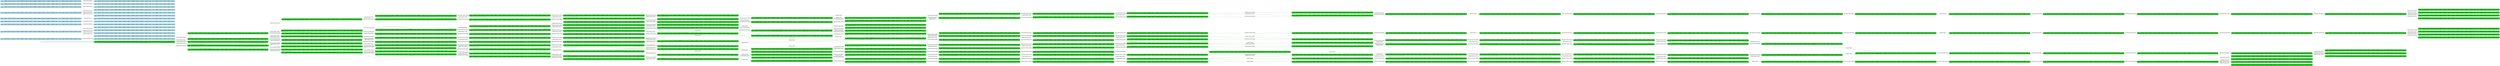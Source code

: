 digraph g {

	rankdir="LR"

	__invisible__[shape="point", color="forestgreen"]
	c0q1[label=<<b>c<sub>0</sub>q<sub>1</sub> = BC(0)=0, BC(1)=0, BC(2)=0, BC(3)=0, BD(0)=0, BD(1)=0, BD(2)=0, BD(3)=0, BM(0)=0, BM(1)=0, BM(2)=0, BM(3)=0, Dir=1, PC=4, PE(0)=4, PE(1)=4, PE(2)=4, PE(3)=4, Pos=0</b>>, shape="box", style="rounded, filled", fillcolor="limegreen", color="forestgreen", penwidth=3] // Initial
	c1q0[label=<<b>c<sub>1</sub>q<sub>0</sub> = BC(0)=0, BC(1)=0, BC(2)=0, BC(3)=0, BD(0)=0, BD(1)=0, BD(2)=0, BD(3)=0, BM(0)=0, BM(1)=0, BM(2)=0, BM(3)=0, Dir=1, PC=4, PE(0)=3, PE(1)=4, PE(2)=4, PE(3)=4, Pos=0</b>>, shape="box", style="rounded, filled", fillcolor="limegreen", color="forestgreen"]
	c5q4[label=<<b>c<sub>5</sub>q<sub>4</sub> = BC(0)=0, BC(1)=0, BC(2)=0, BC(3)=0, BD(0)=0, BD(1)=0, BD(2)=0, BD(3)=0, BM(0)=0, BM(1)=0, BM(2)=0, BM(3)=0, Dir=1, PC=3, PE(0)=3, PE(1)=4, PE(2)=4, PE(3)=4, Pos=0</b>>, shape="box", style="rounded, filled", fillcolor="limegreen", color="forestgreen"]
	c9q0[label=<<b>c<sub>9</sub>q<sub>0</sub> = BC(0)=0, BC(1)=0, BC(2)=0, BC(3)=0, BD(0)=0, BD(1)=0, BD(2)=0, BD(3)=0, BM(0)=0, BM(1)=0, BM(2)=0, BM(3)=0, Dir=1, PC=5, PE(0)=3, PE(1)=4, PE(2)=4, PE(3)=4, Pos=0</b>>, shape="box", style="rounded, filled", fillcolor="limegreen", color="forestgreen"]
	c13q0[label=<<b>c<sub>13</sub>q<sub>0</sub> = BC(0)=0, BC(1)=0, BC(2)=0, BC(3)=0, BD(0)=0, BD(1)=0, BD(2)=0, BD(3)=0, BM(0)=0, BM(1)=0, BM(2)=0, BM(3)=0, Dir=1, PC=5, PE(0)=4, PE(1)=4, PE(2)=4, PE(3)=4, Pos=0</b>>, shape="box", style="rounded, filled", fillcolor="limegreen", color="forestgreen"]
	c14q2[label=<<b>c<sub>14</sub>q<sub>2</sub> = BC(0)=0, BC(1)=0, BC(2)=0, BC(3)=1, BD(0)=0, BD(1)=0, BD(2)=0, BD(3)=0, BM(0)=0, BM(1)=0, BM(2)=0, BM(3)=0, Dir=1, PC=5, PE(0)=4, PE(1)=4, PE(2)=4, PE(3)=4, Pos=0</b>>, shape="box", style="rounded, filled", fillcolor="limegreen", color="forestgreen"]
	c16q2[label=<<b>c<sub>16</sub>q<sub>2</sub> = BC(0)=0, BC(1)=1, BC(2)=0, BC(3)=1, BD(0)=0, BD(1)=0, BD(2)=0, BD(3)=0, BM(0)=0, BM(1)=0, BM(2)=0, BM(3)=0, Dir=1, PC=5, PE(0)=4, PE(1)=4, PE(2)=4, PE(3)=4, Pos=0</b>>, shape="box", style="rounded, filled", fillcolor="limegreen", color="forestgreen"]
	c19q1[label=<<b>c<sub>19</sub>q<sub>1</sub> = BC(0)=0, BC(1)=0, BC(2)=0, BC(3)=1, BD(0)=0, BD(1)=0, BD(2)=0, BD(3)=0, BM(0)=0, BM(1)=0, BM(2)=0, BM(3)=0, Dir=1, PC=4, PE(0)=4, PE(1)=4, PE(2)=4, PE(3)=4, Pos=1</b>>, shape="box", style="rounded, filled", fillcolor="limegreen", color="forestgreen"]
	c20q1[label=<<b>c<sub>20</sub>q<sub>1</sub> = BC(0)=1, BC(1)=0, BC(2)=0, BC(3)=1, BD(0)=0, BD(1)=0, BD(2)=0, BD(3)=0, BM(0)=0, BM(1)=0, BM(2)=0, BM(3)=0, Dir=1, PC=4, PE(0)=4, PE(1)=4, PE(2)=4, PE(3)=4, Pos=1</b>>, shape="box", style="rounded, filled", fillcolor="limegreen", color="forestgreen"]
	c79q0[label=<<b>c<sub>79</sub>q<sub>0</sub> = BC(0)=1, BC(1)=0, BC(2)=0, BC(3)=1, BD(0)=0, BD(1)=0, BD(2)=0, BD(3)=0, BM(0)=0, BM(1)=0, BM(2)=0, BM(3)=0, Dir=1, PC=4, PE(0)=4, PE(1)=3, PE(2)=4, PE(3)=4, Pos=1</b>>, shape="box", style="rounded, filled", fillcolor="limegreen", color="forestgreen"]
	c80q4[label=<<b>c<sub>80</sub>q<sub>4</sub> = BC(0)=1, BC(1)=0, BC(2)=0, BC(3)=1, BD(0)=0, BD(1)=0, BD(2)=0, BD(3)=0, BM(0)=0, BM(1)=0, BM(2)=0, BM(3)=0, Dir=1, PC=3, PE(0)=4, PE(1)=3, PE(2)=4, PE(3)=4, Pos=1</b>>, shape="box", style="rounded, filled", fillcolor="limegreen", color="forestgreen"]
	c81q0[label=<<b>c<sub>81</sub>q<sub>0</sub> = BC(0)=1, BC(1)=0, BC(2)=0, BC(3)=1, BD(0)=0, BD(1)=0, BD(2)=0, BD(3)=0, BM(0)=0, BM(1)=0, BM(2)=0, BM(3)=0, Dir=1, PC=5, PE(0)=4, PE(1)=3, PE(2)=4, PE(3)=4, Pos=1</b>>, shape="box", style="rounded, filled", fillcolor="limegreen", color="forestgreen"]
	c82q2[label=<<b>c<sub>82</sub>q<sub>2</sub> = BC(0)=1, BC(1)=0, BC(2)=0, BC(3)=1, BD(0)=0, BD(1)=0, BD(2)=0, BD(3)=0, BM(0)=0, BM(1)=0, BM(2)=0, BM(3)=0, Dir=1, PC=5, PE(0)=4, PE(1)=4, PE(2)=4, PE(3)=4, Pos=1</b>>, shape="box", style="rounded, filled", fillcolor="limegreen", color="forestgreen"]
	c83q1[label=<<b>c<sub>83</sub>q<sub>1</sub> = BC(0)=1, BC(1)=0, BC(2)=0, BC(3)=1, BD(0)=0, BD(1)=0, BD(2)=0, BD(3)=0, BM(0)=0, BM(1)=0, BM(2)=0, BM(3)=0, Dir=1, PC=4, PE(0)=4, PE(1)=4, PE(2)=4, PE(3)=4, Pos=2</b>>, shape="box", style="rounded, filled", fillcolor="limegreen", color="forestgreen"]
	c84q0[label=<<b>c<sub>84</sub>q<sub>0</sub> = BC(0)=1, BC(1)=0, BC(2)=0, BC(3)=1, BD(0)=0, BD(1)=0, BD(2)=0, BD(3)=0, BM(0)=0, BM(1)=0, BM(2)=0, BM(3)=0, Dir=1, PC=4, PE(0)=4, PE(1)=4, PE(2)=3, PE(3)=4, Pos=2</b>>, shape="box", style="rounded, filled", fillcolor="limegreen", color="forestgreen"]
	c85q4[label=<<b>c<sub>85</sub>q<sub>4</sub> = BC(0)=1, BC(1)=0, BC(2)=0, BC(3)=1, BD(0)=0, BD(1)=0, BD(2)=0, BD(3)=0, BM(0)=0, BM(1)=0, BM(2)=0, BM(3)=0, Dir=1, PC=3, PE(0)=4, PE(1)=4, PE(2)=3, PE(3)=4, Pos=2</b>>, shape="box", style="rounded, filled", fillcolor="limegreen", color="forestgreen"]
	c86q0[label=<<b>c<sub>86</sub>q<sub>0</sub> = BC(0)=1, BC(1)=0, BC(2)=0, BC(3)=1, BD(0)=0, BD(1)=0, BD(2)=0, BD(3)=0, BM(0)=0, BM(1)=0, BM(2)=0, BM(3)=0, Dir=1, PC=5, PE(0)=4, PE(1)=4, PE(2)=3, PE(3)=4, Pos=2</b>>, shape="box", style="rounded, filled", fillcolor="limegreen", color="forestgreen"]
	c87q2[label=<<b>c<sub>87</sub>q<sub>2</sub> = BC(0)=1, BC(1)=0, BC(2)=0, BC(3)=1, BD(0)=0, BD(1)=0, BD(2)=0, BD(3)=0, BM(0)=0, BM(1)=0, BM(2)=0, BM(3)=0, Dir=1, PC=5, PE(0)=4, PE(1)=4, PE(2)=4, PE(3)=4, Pos=2</b>>, shape="box", style="rounded, filled", fillcolor="limegreen", color="forestgreen"]
	c88q1[label=<<b>c<sub>88</sub>q<sub>1</sub> = BC(0)=1, BC(1)=0, BC(2)=0, BC(3)=0, BD(0)=0, BD(1)=0, BD(2)=0, BD(3)=0, BM(0)=0, BM(1)=0, BM(2)=0, BM(3)=0, Dir=1, PC=4, PE(0)=4, PE(1)=4, PE(2)=4, PE(3)=4, Pos=3</b>>, shape="box", style="rounded, filled", fillcolor="limegreen", color="forestgreen"]
	c89q0[label=<<b>c<sub>89</sub>q<sub>0</sub> = BC(0)=1, BC(1)=0, BC(2)=0, BC(3)=0, BD(0)=0, BD(1)=0, BD(2)=0, BD(3)=0, BM(0)=0, BM(1)=0, BM(2)=0, BM(3)=0, Dir=1, PC=4, PE(0)=4, PE(1)=4, PE(2)=4, PE(3)=3, Pos=3</b>>, shape="box", style="rounded, filled", fillcolor="limegreen", color="forestgreen"]
	c90q4[label=<<b>c<sub>90</sub>q<sub>4</sub> = BC(0)=1, BC(1)=0, BC(2)=0, BC(3)=0, BD(0)=0, BD(1)=0, BD(2)=0, BD(3)=0, BM(0)=0, BM(1)=0, BM(2)=0, BM(3)=0, Dir=1, PC=3, PE(0)=4, PE(1)=4, PE(2)=4, PE(3)=3, Pos=3</b>>, shape="box", style="rounded, filled", fillcolor="limegreen", color="forestgreen"]
	c91q0[label=<<b>c<sub>91</sub>q<sub>0</sub> = BC(0)=1, BC(1)=0, BC(2)=0, BC(3)=0, BD(0)=0, BD(1)=0, BD(2)=0, BD(3)=0, BM(0)=0, BM(1)=0, BM(2)=0, BM(3)=0, Dir=1, PC=5, PE(0)=4, PE(1)=4, PE(2)=4, PE(3)=3, Pos=3</b>>, shape="box", style="rounded, filled", fillcolor="limegreen", color="forestgreen"]
	c92q0[label=<<b>c<sub>92</sub>q<sub>0</sub> = BC(0)=1, BC(1)=0, BC(2)=0, BC(3)=0, BD(0)=0, BD(1)=0, BD(2)=0, BD(3)=0, BM(0)=0, BM(1)=0, BM(2)=0, BM(3)=0, Dir=1, PC=5, PE(0)=4, PE(1)=4, PE(2)=4, PE(3)=4, Pos=3</b>>, shape="box", style="rounded, filled", fillcolor="limegreen", color="forestgreen"]
	c204q0[label=<<b>c<sub>204</sub>q<sub>0</sub> = BC(0)=1, BC(1)=1, BC(2)=0, BC(3)=0, BD(0)=0, BD(1)=0, BD(2)=0, BD(3)=0, BM(0)=0, BM(1)=0, BM(2)=0, BM(3)=0, Dir=1, PC=5, PE(0)=4, PE(1)=4, PE(2)=4, PE(3)=4, Pos=3</b>>, shape="box", style="rounded, filled", fillcolor="limegreen", color="forestgreen"]
	c205q0[label=<<b>c<sub>205</sub>q<sub>0</sub> = BC(0)=1, BC(1)=0, BC(2)=0, BC(3)=0, BD(0)=0, BD(1)=0, BD(2)=0, BD(3)=0, BM(0)=0, BM(1)=1, BM(2)=0, BM(3)=0, Dir=1, PC=5, PE(0)=4, PE(1)=4, PE(2)=4, PE(3)=4, Pos=3</b>>, shape="box", style="rounded, filled", fillcolor="limegreen", color="forestgreen"]
	c206q0[label=<<b>c<sub>206</sub>q<sub>0</sub> = BC(0)=1, BC(1)=0, BC(2)=0, BC(3)=0, BD(0)=0, BD(1)=0, BD(2)=0, BD(3)=1, BM(0)=0, BM(1)=0, BM(2)=0, BM(3)=0, Dir=1, PC=5, PE(0)=4, PE(1)=4, PE(2)=4, PE(3)=4, Pos=3</b>>, shape="box", style="rounded, filled", fillcolor="limegreen", color="forestgreen"]
	c207q0[label=<<b>c<sub>207</sub>q<sub>0</sub> = BC(0)=1, BC(1)=0, BC(2)=0, BC(3)=0, BD(0)=0, BD(1)=0, BD(2)=0, BD(3)=0, BM(0)=0, BM(1)=0, BM(2)=0, BM(3)=0, Dir=-1, PC=5, PE(0)=4, PE(1)=4, PE(2)=4, PE(3)=4, Pos=3</b>>, shape="box", style="rounded, filled", fillcolor="limegreen", color="forestgreen"]
	c93q0[label=<<b>c<sub>93</sub>q<sub>0</sub> = BC(0)=0, BC(1)=0, BC(2)=0, BC(3)=1, BD(0)=0, BD(1)=0, BD(2)=0, BD(3)=0, BM(0)=0, BM(1)=0, BM(2)=0, BM(3)=0, Dir=1, PC=4, PE(0)=4, PE(1)=3, PE(2)=4, PE(3)=4, Pos=1</b>>, shape="box", style="rounded, filled", fillcolor="limegreen", color="forestgreen"]
	c94q4[label=<<b>c<sub>94</sub>q<sub>4</sub> = BC(0)=0, BC(1)=0, BC(2)=0, BC(3)=1, BD(0)=0, BD(1)=0, BD(2)=0, BD(3)=0, BM(0)=0, BM(1)=0, BM(2)=0, BM(3)=0, Dir=1, PC=3, PE(0)=4, PE(1)=3, PE(2)=4, PE(3)=4, Pos=1</b>>, shape="box", style="rounded, filled", fillcolor="limegreen", color="forestgreen"]
	c27q0[label=<<b>c<sub>27</sub>q<sub>0</sub> = BC(0)=0, BC(1)=0, BC(2)=0, BC(3)=1, BD(0)=0, BD(1)=0, BD(2)=0, BD(3)=0, BM(0)=0, BM(1)=0, BM(2)=0, BM(3)=0, Dir=1, PC=5, PE(0)=4, PE(1)=3, PE(2)=4, PE(3)=4, Pos=1</b>>, shape="box", style="rounded, filled", fillcolor="limegreen", color="forestgreen"]
	c28q2[label=<<b>c<sub>28</sub>q<sub>2</sub> = BC(0)=0, BC(1)=0, BC(2)=0, BC(3)=1, BD(0)=0, BD(1)=0, BD(2)=0, BD(3)=0, BM(0)=0, BM(1)=0, BM(2)=0, BM(3)=0, Dir=1, PC=5, PE(0)=4, PE(1)=4, PE(2)=4, PE(3)=4, Pos=1</b>>, shape="box", style="rounded, filled", fillcolor="limegreen", color="forestgreen"]
	c95q1[label=<<b>c<sub>95</sub>q<sub>1</sub> = BC(0)=0, BC(1)=0, BC(2)=0, BC(3)=1, BD(0)=0, BD(1)=0, BD(2)=0, BD(3)=0, BM(0)=0, BM(1)=0, BM(2)=0, BM(3)=0, Dir=1, PC=4, PE(0)=4, PE(1)=4, PE(2)=4, PE(3)=4, Pos=2</b>>, shape="box", style="rounded, filled", fillcolor="limegreen", color="forestgreen"]
	c96q0[label=<<b>c<sub>96</sub>q<sub>0</sub> = BC(0)=0, BC(1)=0, BC(2)=0, BC(3)=1, BD(0)=0, BD(1)=0, BD(2)=0, BD(3)=0, BM(0)=0, BM(1)=0, BM(2)=0, BM(3)=0, Dir=1, PC=4, PE(0)=4, PE(1)=4, PE(2)=3, PE(3)=4, Pos=2</b>>, shape="box", style="rounded, filled", fillcolor="limegreen", color="forestgreen"]
	c41q4[label=<<b>c<sub>41</sub>q<sub>4</sub> = BC(0)=0, BC(1)=0, BC(2)=0, BC(3)=1, BD(0)=0, BD(1)=0, BD(2)=0, BD(3)=0, BM(0)=0, BM(1)=0, BM(2)=0, BM(3)=0, Dir=1, PC=3, PE(0)=4, PE(1)=4, PE(2)=3, PE(3)=4, Pos=2</b>>, shape="box", style="rounded, filled", fillcolor="limegreen", color="forestgreen"]
	c97q0[label=<<b>c<sub>97</sub>q<sub>0</sub> = BC(0)=0, BC(1)=0, BC(2)=0, BC(3)=1, BD(0)=0, BD(1)=0, BD(2)=0, BD(3)=0, BM(0)=0, BM(1)=0, BM(2)=0, BM(3)=0, Dir=1, PC=5, PE(0)=4, PE(1)=4, PE(2)=3, PE(3)=4, Pos=2</b>>, shape="box", style="rounded, filled", fillcolor="limegreen", color="forestgreen"]
	c98q2[label=<<b>c<sub>98</sub>q<sub>2</sub> = BC(0)=0, BC(1)=0, BC(2)=0, BC(3)=1, BD(0)=0, BD(1)=0, BD(2)=0, BD(3)=0, BM(0)=0, BM(1)=0, BM(2)=0, BM(3)=0, Dir=1, PC=5, PE(0)=4, PE(1)=4, PE(2)=4, PE(3)=4, Pos=2</b>>, shape="box", style="rounded, filled", fillcolor="limegreen", color="forestgreen"]
	c66q1[label=<<b>c<sub>66</sub>q<sub>1</sub> = BC(0)=0, BC(1)=0, BC(2)=0, BC(3)=0, BD(0)=0, BD(1)=0, BD(2)=0, BD(3)=0, BM(0)=0, BM(1)=0, BM(2)=0, BM(3)=0, Dir=1, PC=4, PE(0)=4, PE(1)=4, PE(2)=4, PE(3)=4, Pos=3</b>>, shape="box", style="rounded, filled", fillcolor="limegreen", color="forestgreen"]
	c67q0[label=<<b>c<sub>67</sub>q<sub>0</sub> = BC(0)=0, BC(1)=0, BC(2)=0, BC(3)=0, BD(0)=0, BD(1)=0, BD(2)=0, BD(3)=0, BM(0)=0, BM(1)=0, BM(2)=0, BM(3)=0, Dir=1, PC=4, PE(0)=4, PE(1)=4, PE(2)=4, PE(3)=3, Pos=3</b>>, shape="box", style="rounded, filled", fillcolor="limegreen", color="forestgreen"]
	c68q4[label=<<b>c<sub>68</sub>q<sub>4</sub> = BC(0)=0, BC(1)=0, BC(2)=0, BC(3)=0, BD(0)=0, BD(1)=0, BD(2)=0, BD(3)=0, BM(0)=0, BM(1)=0, BM(2)=0, BM(3)=0, Dir=1, PC=3, PE(0)=4, PE(1)=4, PE(2)=4, PE(3)=3, Pos=3</b>>, shape="box", style="rounded, filled", fillcolor="limegreen", color="forestgreen"]
	c69q0[label=<<b>c<sub>69</sub>q<sub>0</sub> = BC(0)=0, BC(1)=0, BC(2)=0, BC(3)=0, BD(0)=0, BD(1)=0, BD(2)=0, BD(3)=0, BM(0)=0, BM(1)=0, BM(2)=0, BM(3)=0, Dir=1, PC=5, PE(0)=4, PE(1)=4, PE(2)=4, PE(3)=3, Pos=3</b>>, shape="box", style="rounded, filled", fillcolor="limegreen", color="forestgreen"]
	c70q0[label=<<b>c<sub>70</sub>q<sub>0</sub> = BC(0)=0, BC(1)=0, BC(2)=0, BC(3)=0, BD(0)=0, BD(1)=0, BD(2)=0, BD(3)=0, BM(0)=0, BM(1)=0, BM(2)=0, BM(3)=0, Dir=1, PC=5, PE(0)=4, PE(1)=4, PE(2)=4, PE(3)=4, Pos=3</b>>, shape="box", style="rounded, filled", fillcolor="limegreen", color="forestgreen"]
	c201q0[label=<<b>c<sub>201</sub>q<sub>0</sub> = BC(0)=0, BC(1)=1, BC(2)=0, BC(3)=0, BD(0)=0, BD(1)=0, BD(2)=0, BD(3)=0, BM(0)=0, BM(1)=0, BM(2)=0, BM(3)=0, Dir=1, PC=5, PE(0)=4, PE(1)=4, PE(2)=4, PE(3)=4, Pos=3</b>>, shape="box", style="rounded, filled", fillcolor="limegreen", color="forestgreen"]
	c202q0[label=<<b>c<sub>202</sub>q<sub>0</sub> = BC(0)=0, BC(1)=0, BC(2)=0, BC(3)=0, BD(0)=0, BD(1)=0, BD(2)=0, BD(3)=0, BM(0)=0, BM(1)=1, BM(2)=0, BM(3)=0, Dir=1, PC=5, PE(0)=4, PE(1)=4, PE(2)=4, PE(3)=4, Pos=3</b>>, shape="box", style="rounded, filled", fillcolor="limegreen", color="forestgreen"]
	c203q0[label=<<b>c<sub>203</sub>q<sub>0</sub> = BC(0)=0, BC(1)=0, BC(2)=0, BC(3)=0, BD(0)=0, BD(1)=0, BD(2)=0, BD(3)=1, BM(0)=0, BM(1)=0, BM(2)=0, BM(3)=0, Dir=1, PC=5, PE(0)=4, PE(1)=4, PE(2)=4, PE(3)=4, Pos=3</b>>, shape="box", style="rounded, filled", fillcolor="limegreen", color="forestgreen"]
	c17q2[label=<<b>c<sub>17</sub>q<sub>2</sub> = BC(0)=0, BC(1)=0, BC(2)=0, BC(3)=1, BD(0)=0, BD(1)=0, BD(2)=0, BD(3)=0, BM(0)=0, BM(1)=0, BM(2)=1, BM(3)=0, Dir=1, PC=5, PE(0)=4, PE(1)=4, PE(2)=4, PE(3)=4, Pos=0</b>>, shape="box", style="rounded, filled", fillcolor="limegreen", color="forestgreen"]
	c104q1[label=<<b>c<sub>104</sub>q<sub>1</sub> = BC(0)=0, BC(1)=0, BC(2)=0, BC(3)=1, BD(0)=0, BD(1)=0, BD(2)=0, BD(3)=0, BM(0)=0, BM(1)=0, BM(2)=1, BM(3)=0, Dir=1, PC=4, PE(0)=4, PE(1)=4, PE(2)=4, PE(3)=4, Pos=1</b>>, shape="box", style="rounded, filled", fillcolor="limegreen", color="forestgreen"]
	c105q0[label=<<b>c<sub>105</sub>q<sub>0</sub> = BC(0)=0, BC(1)=0, BC(2)=0, BC(3)=1, BD(0)=0, BD(1)=0, BD(2)=0, BD(3)=0, BM(0)=0, BM(1)=0, BM(2)=1, BM(3)=0, Dir=1, PC=4, PE(0)=4, PE(1)=3, PE(2)=4, PE(3)=4, Pos=1</b>>, shape="box", style="rounded, filled", fillcolor="limegreen", color="forestgreen"]
	c106q4[label=<<b>c<sub>106</sub>q<sub>4</sub> = BC(0)=0, BC(1)=0, BC(2)=0, BC(3)=1, BD(0)=0, BD(1)=0, BD(2)=0, BD(3)=0, BM(0)=0, BM(1)=0, BM(2)=1, BM(3)=0, Dir=1, PC=3, PE(0)=4, PE(1)=3, PE(2)=4, PE(3)=4, Pos=1</b>>, shape="box", style="rounded, filled", fillcolor="limegreen", color="forestgreen"]
	c107q0[label=<<b>c<sub>107</sub>q<sub>0</sub> = BC(0)=0, BC(1)=0, BC(2)=0, BC(3)=1, BD(0)=0, BD(1)=0, BD(2)=0, BD(3)=0, BM(0)=0, BM(1)=0, BM(2)=1, BM(3)=0, Dir=1, PC=5, PE(0)=4, PE(1)=3, PE(2)=4, PE(3)=4, Pos=1</b>>, shape="box", style="rounded, filled", fillcolor="limegreen", color="forestgreen"]
	c108q2[label=<<b>c<sub>108</sub>q<sub>2</sub> = BC(0)=0, BC(1)=0, BC(2)=0, BC(3)=1, BD(0)=0, BD(1)=0, BD(2)=0, BD(3)=0, BM(0)=0, BM(1)=0, BM(2)=1, BM(3)=0, Dir=1, PC=5, PE(0)=4, PE(1)=4, PE(2)=4, PE(3)=4, Pos=1</b>>, shape="box", style="rounded, filled", fillcolor="limegreen", color="forestgreen"]
	c18q2[label=<<b>c<sub>18</sub>q<sub>2</sub> = BC(0)=0, BC(1)=0, BC(2)=0, BC(3)=1, BD(0)=0, BD(1)=0, BD(2)=0, BD(3)=1, BM(0)=0, BM(1)=0, BM(2)=0, BM(3)=0, Dir=1, PC=5, PE(0)=4, PE(1)=4, PE(2)=4, PE(3)=4, Pos=0</b>>, shape="box", style="rounded, filled", fillcolor="limegreen", color="forestgreen"]
	c99q1[label=<<b>c<sub>99</sub>q<sub>1</sub> = BC(0)=0, BC(1)=0, BC(2)=0, BC(3)=1, BD(0)=0, BD(1)=0, BD(2)=0, BD(3)=1, BM(0)=0, BM(1)=0, BM(2)=0, BM(3)=0, Dir=1, PC=4, PE(0)=4, PE(1)=4, PE(2)=4, PE(3)=4, Pos=1</b>>, shape="box", style="rounded, filled", fillcolor="limegreen", color="forestgreen"]
	c100q0[label=<<b>c<sub>100</sub>q<sub>0</sub> = BC(0)=0, BC(1)=0, BC(2)=0, BC(3)=1, BD(0)=0, BD(1)=0, BD(2)=0, BD(3)=1, BM(0)=0, BM(1)=0, BM(2)=0, BM(3)=0, Dir=1, PC=4, PE(0)=4, PE(1)=3, PE(2)=4, PE(3)=4, Pos=1</b>>, shape="box", style="rounded, filled", fillcolor="limegreen", color="forestgreen"]
	c101q4[label=<<b>c<sub>101</sub>q<sub>4</sub> = BC(0)=0, BC(1)=0, BC(2)=0, BC(3)=1, BD(0)=0, BD(1)=0, BD(2)=0, BD(3)=1, BM(0)=0, BM(1)=0, BM(2)=0, BM(3)=0, Dir=1, PC=3, PE(0)=4, PE(1)=3, PE(2)=4, PE(3)=4, Pos=1</b>>, shape="box", style="rounded, filled", fillcolor="limegreen", color="forestgreen"]
	c102q0[label=<<b>c<sub>102</sub>q<sub>0</sub> = BC(0)=0, BC(1)=0, BC(2)=0, BC(3)=1, BD(0)=0, BD(1)=0, BD(2)=0, BD(3)=1, BM(0)=0, BM(1)=0, BM(2)=0, BM(3)=0, Dir=1, PC=5, PE(0)=4, PE(1)=3, PE(2)=4, PE(3)=4, Pos=1</b>>, shape="box", style="rounded, filled", fillcolor="limegreen", color="forestgreen"]
	c103q2[label=<<b>c<sub>103</sub>q<sub>2</sub> = BC(0)=0, BC(1)=0, BC(2)=0, BC(3)=1, BD(0)=0, BD(1)=0, BD(2)=0, BD(3)=1, BM(0)=0, BM(1)=0, BM(2)=0, BM(3)=0, Dir=1, PC=5, PE(0)=4, PE(1)=4, PE(2)=4, PE(3)=4, Pos=1</b>>, shape="box", style="rounded, filled", fillcolor="limegreen", color="forestgreen"]
	c61q1[label=<<b>c<sub>61</sub>q<sub>1</sub> = BC(0)=0, BC(1)=0, BC(2)=0, BC(3)=1, BD(0)=0, BD(1)=0, BD(2)=0, BD(3)=1, BM(0)=0, BM(1)=0, BM(2)=0, BM(3)=0, Dir=1, PC=4, PE(0)=4, PE(1)=4, PE(2)=4, PE(3)=4, Pos=2</b>>, shape="box", style="rounded, filled", fillcolor="limegreen", color="forestgreen"]
	c62q0[label=<<b>c<sub>62</sub>q<sub>0</sub> = BC(0)=0, BC(1)=0, BC(2)=0, BC(3)=1, BD(0)=0, BD(1)=0, BD(2)=0, BD(3)=1, BM(0)=0, BM(1)=0, BM(2)=0, BM(3)=0, Dir=1, PC=4, PE(0)=4, PE(1)=4, PE(2)=3, PE(3)=4, Pos=2</b>>, shape="box", style="rounded, filled", fillcolor="limegreen", color="forestgreen"]
	c63q4[label=<<b>c<sub>63</sub>q<sub>4</sub> = BC(0)=0, BC(1)=0, BC(2)=0, BC(3)=1, BD(0)=0, BD(1)=0, BD(2)=0, BD(3)=1, BM(0)=0, BM(1)=0, BM(2)=0, BM(3)=0, Dir=1, PC=3, PE(0)=4, PE(1)=4, PE(2)=3, PE(3)=4, Pos=2</b>>, shape="box", style="rounded, filled", fillcolor="limegreen", color="forestgreen"]
	c64q0[label=<<b>c<sub>64</sub>q<sub>0</sub> = BC(0)=0, BC(1)=0, BC(2)=0, BC(3)=1, BD(0)=0, BD(1)=0, BD(2)=0, BD(3)=1, BM(0)=0, BM(1)=0, BM(2)=0, BM(3)=0, Dir=1, PC=5, PE(0)=4, PE(1)=4, PE(2)=3, PE(3)=4, Pos=2</b>>, shape="box", style="rounded, filled", fillcolor="limegreen", color="forestgreen"]
	c65q2[label=<<b>c<sub>65</sub>q<sub>2</sub> = BC(0)=0, BC(1)=0, BC(2)=0, BC(3)=1, BD(0)=0, BD(1)=0, BD(2)=0, BD(3)=1, BM(0)=0, BM(1)=0, BM(2)=0, BM(3)=0, Dir=1, PC=5, PE(0)=4, PE(1)=4, PE(2)=4, PE(3)=4, Pos=2</b>>, shape="box", style="rounded, filled", fillcolor="limegreen", color="forestgreen"]
	c15q2[label=<<b>c<sub>15</sub>q<sub>2</sub> = BC(0)=0, BC(1)=0, BC(2)=0, BC(3)=0, BD(0)=0, BD(1)=0, BD(2)=0, BD(3)=0, BM(0)=0, BM(1)=0, BM(2)=1, BM(3)=0, Dir=1, PC=5, PE(0)=4, PE(1)=4, PE(2)=4, PE(3)=4, Pos=0</b>>, shape="box", style="rounded, filled", fillcolor="limegreen", color="forestgreen"]
	c52q2[label=<<b>c<sub>52</sub>q<sub>2</sub> = BC(0)=0, BC(1)=0, BC(2)=0, BC(3)=0, BD(0)=0, BD(1)=0, BD(2)=0, BD(3)=1, BM(0)=0, BM(1)=0, BM(2)=1, BM(3)=0, Dir=1, PC=5, PE(0)=4, PE(1)=4, PE(2)=4, PE(3)=4, Pos=0</b>>, shape="box", style="rounded, filled", fillcolor="limegreen", color="forestgreen"]
	c53q2[label=<<b>c<sub>53</sub>q<sub>2</sub> = BC(0)=0, BC(1)=0, BC(2)=0, BC(3)=1, BD(0)=0, BD(1)=0, BD(2)=0, BD(3)=1, BM(0)=0, BM(1)=0, BM(2)=1, BM(3)=0, Dir=1, PC=5, PE(0)=4, PE(1)=4, PE(2)=4, PE(3)=4, Pos=0</b>>, shape="box", style="rounded, filled", fillcolor="limegreen", color="forestgreen"]
	c56q1[label=<<b>c<sub>56</sub>q<sub>1</sub> = BC(0)=0, BC(1)=0, BC(2)=0, BC(3)=1, BD(0)=0, BD(1)=0, BD(2)=0, BD(3)=1, BM(0)=0, BM(1)=0, BM(2)=1, BM(3)=0, Dir=1, PC=4, PE(0)=4, PE(1)=4, PE(2)=4, PE(3)=4, Pos=1</b>>, shape="box", style="rounded, filled", fillcolor="limegreen", color="forestgreen"]
	c57q0[label=<<b>c<sub>57</sub>q<sub>0</sub> = BC(0)=0, BC(1)=0, BC(2)=0, BC(3)=1, BD(0)=0, BD(1)=0, BD(2)=0, BD(3)=1, BM(0)=0, BM(1)=0, BM(2)=1, BM(3)=0, Dir=1, PC=4, PE(0)=4, PE(1)=3, PE(2)=4, PE(3)=4, Pos=1</b>>, shape="box", style="rounded, filled", fillcolor="limegreen", color="forestgreen"]
	c58q4[label=<<b>c<sub>58</sub>q<sub>4</sub> = BC(0)=0, BC(1)=0, BC(2)=0, BC(3)=1, BD(0)=0, BD(1)=0, BD(2)=0, BD(3)=1, BM(0)=0, BM(1)=0, BM(2)=1, BM(3)=0, Dir=1, PC=3, PE(0)=4, PE(1)=3, PE(2)=4, PE(3)=4, Pos=1</b>>, shape="box", style="rounded, filled", fillcolor="limegreen", color="forestgreen"]
	c59q0[label=<<b>c<sub>59</sub>q<sub>0</sub> = BC(0)=0, BC(1)=0, BC(2)=0, BC(3)=1, BD(0)=0, BD(1)=0, BD(2)=0, BD(3)=1, BM(0)=0, BM(1)=0, BM(2)=1, BM(3)=0, Dir=1, PC=5, PE(0)=4, PE(1)=3, PE(2)=4, PE(3)=4, Pos=1</b>>, shape="box", style="rounded, filled", fillcolor="limegreen", color="forestgreen"]
	c60q2[label=<<b>c<sub>60</sub>q<sub>2</sub> = BC(0)=0, BC(1)=0, BC(2)=0, BC(3)=1, BD(0)=0, BD(1)=0, BD(2)=0, BD(3)=1, BM(0)=0, BM(1)=0, BM(2)=1, BM(3)=0, Dir=1, PC=5, PE(0)=4, PE(1)=4, PE(2)=4, PE(3)=4, Pos=1</b>>, shape="box", style="rounded, filled", fillcolor="limegreen", color="forestgreen"]
	c54q1[label=<<b>c<sub>54</sub>q<sub>1</sub> = BC(0)=0, BC(1)=0, BC(2)=0, BC(3)=0, BD(0)=0, BD(1)=0, BD(2)=0, BD(3)=1, BM(0)=0, BM(1)=0, BM(2)=1, BM(3)=0, Dir=1, PC=4, PE(0)=4, PE(1)=4, PE(2)=4, PE(3)=4, Pos=1</b>>, shape="box", style="rounded, filled", fillcolor="limegreen", color="forestgreen"]
	c55q0[label=<<b>c<sub>55</sub>q<sub>0</sub> = BC(0)=0, BC(1)=0, BC(2)=0, BC(3)=0, BD(0)=0, BD(1)=0, BD(2)=0, BD(3)=1, BM(0)=0, BM(1)=0, BM(2)=1, BM(3)=0, Dir=1, PC=4, PE(0)=4, PE(1)=3, PE(2)=4, PE(3)=4, Pos=1</b>>, shape="box", style="rounded, filled", fillcolor="limegreen", color="forestgreen"]
	c71q4[label=<<b>c<sub>71</sub>q<sub>4</sub> = BC(0)=0, BC(1)=0, BC(2)=0, BC(3)=0, BD(0)=0, BD(1)=0, BD(2)=0, BD(3)=1, BM(0)=0, BM(1)=0, BM(2)=1, BM(3)=0, Dir=1, PC=3, PE(0)=4, PE(1)=3, PE(2)=4, PE(3)=4, Pos=1</b>>, shape="box", style="rounded, filled", fillcolor="limegreen", color="forestgreen"]
	c72q0[label=<<b>c<sub>72</sub>q<sub>0</sub> = BC(0)=0, BC(1)=0, BC(2)=0, BC(3)=0, BD(0)=0, BD(1)=0, BD(2)=0, BD(3)=1, BM(0)=0, BM(1)=0, BM(2)=1, BM(3)=0, Dir=1, PC=5, PE(0)=4, PE(1)=3, PE(2)=4, PE(3)=4, Pos=1</b>>, shape="box", style="rounded, filled", fillcolor="limegreen", color="forestgreen"]
	c73q2[label=<<b>c<sub>73</sub>q<sub>2</sub> = BC(0)=0, BC(1)=0, BC(2)=0, BC(3)=0, BD(0)=0, BD(1)=0, BD(2)=0, BD(3)=1, BM(0)=0, BM(1)=0, BM(2)=1, BM(3)=0, Dir=1, PC=5, PE(0)=4, PE(1)=4, PE(2)=4, PE(3)=4, Pos=1</b>>, shape="box", style="rounded, filled", fillcolor="limegreen", color="forestgreen"]
	c74q1[label=<<b>c<sub>74</sub>q<sub>1</sub> = BC(0)=0, BC(1)=0, BC(2)=0, BC(3)=0, BD(0)=0, BD(1)=0, BD(2)=0, BD(3)=1, BM(0)=0, BM(1)=0, BM(2)=0, BM(3)=0, Dir=1, PC=4, PE(0)=4, PE(1)=4, PE(2)=4, PE(3)=4, Pos=2</b>>, shape="box", style="rounded, filled", fillcolor="limegreen", color="forestgreen"]
	c75q0[label=<<b>c<sub>75</sub>q<sub>0</sub> = BC(0)=0, BC(1)=0, BC(2)=0, BC(3)=0, BD(0)=0, BD(1)=0, BD(2)=0, BD(3)=1, BM(0)=0, BM(1)=0, BM(2)=0, BM(3)=0, Dir=1, PC=4, PE(0)=4, PE(1)=4, PE(2)=3, PE(3)=4, Pos=2</b>>, shape="box", style="rounded, filled", fillcolor="limegreen", color="forestgreen"]
	c76q4[label=<<b>c<sub>76</sub>q<sub>4</sub> = BC(0)=0, BC(1)=0, BC(2)=0, BC(3)=0, BD(0)=0, BD(1)=0, BD(2)=0, BD(3)=1, BM(0)=0, BM(1)=0, BM(2)=0, BM(3)=0, Dir=1, PC=3, PE(0)=4, PE(1)=4, PE(2)=3, PE(3)=4, Pos=2</b>>, shape="box", style="rounded, filled", fillcolor="limegreen", color="forestgreen"]
	c77q0[label=<<b>c<sub>77</sub>q<sub>0</sub> = BC(0)=0, BC(1)=0, BC(2)=0, BC(3)=0, BD(0)=0, BD(1)=0, BD(2)=0, BD(3)=1, BM(0)=0, BM(1)=0, BM(2)=0, BM(3)=0, Dir=1, PC=5, PE(0)=4, PE(1)=4, PE(2)=3, PE(3)=4, Pos=2</b>>, shape="box", style="rounded, filled", fillcolor="limegreen", color="forestgreen"]
	c78q0[label=<<b>c<sub>78</sub>q<sub>0</sub> = BC(0)=0, BC(1)=0, BC(2)=0, BC(3)=0, BD(0)=0, BD(1)=0, BD(2)=0, BD(3)=1, BM(0)=0, BM(1)=0, BM(2)=0, BM(3)=0, Dir=1, PC=5, PE(0)=4, PE(1)=4, PE(2)=4, PE(3)=4, Pos=2</b>>, shape="box", style="rounded, filled", fillcolor="limegreen", color="forestgreen"]
	c109q1[label=<<b>c<sub>109</sub>q<sub>1</sub> = BC(0)=0, BC(1)=0, BC(2)=0, BC(3)=0, BD(0)=0, BD(1)=0, BD(2)=0, BD(3)=0, BM(0)=0, BM(1)=0, BM(2)=1, BM(3)=0, Dir=1, PC=4, PE(0)=4, PE(1)=4, PE(2)=4, PE(3)=4, Pos=1</b>>, shape="box", style="rounded, filled", fillcolor="limegreen", color="forestgreen"]
	c110q0[label=<<b>c<sub>110</sub>q<sub>0</sub> = BC(0)=0, BC(1)=0, BC(2)=0, BC(3)=0, BD(0)=0, BD(1)=0, BD(2)=0, BD(3)=0, BM(0)=0, BM(1)=0, BM(2)=1, BM(3)=0, Dir=1, PC=4, PE(0)=4, PE(1)=3, PE(2)=4, PE(3)=4, Pos=1</b>>, shape="box", style="rounded, filled", fillcolor="limegreen", color="forestgreen"]
	c111q4[label=<<b>c<sub>111</sub>q<sub>4</sub> = BC(0)=0, BC(1)=0, BC(2)=0, BC(3)=0, BD(0)=0, BD(1)=0, BD(2)=0, BD(3)=0, BM(0)=0, BM(1)=0, BM(2)=1, BM(3)=0, Dir=1, PC=3, PE(0)=4, PE(1)=3, PE(2)=4, PE(3)=4, Pos=1</b>>, shape="box", style="rounded, filled", fillcolor="limegreen", color="forestgreen"]
	c112q0[label=<<b>c<sub>112</sub>q<sub>0</sub> = BC(0)=0, BC(1)=0, BC(2)=0, BC(3)=0, BD(0)=0, BD(1)=0, BD(2)=0, BD(3)=0, BM(0)=0, BM(1)=0, BM(2)=1, BM(3)=0, Dir=1, PC=5, PE(0)=4, PE(1)=3, PE(2)=4, PE(3)=4, Pos=1</b>>, shape="box", style="rounded, filled", fillcolor="limegreen", color="forestgreen"]
	c113q2[label=<<b>c<sub>113</sub>q<sub>2</sub> = BC(0)=0, BC(1)=0, BC(2)=0, BC(3)=0, BD(0)=0, BD(1)=0, BD(2)=0, BD(3)=0, BM(0)=0, BM(1)=0, BM(2)=1, BM(3)=0, Dir=1, PC=5, PE(0)=4, PE(1)=4, PE(2)=4, PE(3)=4, Pos=1</b>>, shape="box", style="rounded, filled", fillcolor="limegreen", color="forestgreen"]
	c114q1[label=<<b>c<sub>114</sub>q<sub>1</sub> = BC(0)=0, BC(1)=0, BC(2)=0, BC(3)=0, BD(0)=0, BD(1)=0, BD(2)=0, BD(3)=0, BM(0)=0, BM(1)=0, BM(2)=0, BM(3)=0, Dir=1, PC=4, PE(0)=4, PE(1)=4, PE(2)=4, PE(3)=4, Pos=2</b>>, shape="box", style="rounded, filled", fillcolor="limegreen", color="forestgreen"]
	c115q0[label=<<b>c<sub>115</sub>q<sub>0</sub> = BC(0)=0, BC(1)=0, BC(2)=0, BC(3)=0, BD(0)=0, BD(1)=0, BD(2)=0, BD(3)=0, BM(0)=0, BM(1)=0, BM(2)=0, BM(3)=0, Dir=1, PC=4, PE(0)=4, PE(1)=4, PE(2)=3, PE(3)=4, Pos=2</b>>, shape="box", style="rounded, filled", fillcolor="limegreen", color="forestgreen"]
	c40q4[label=<<b>c<sub>40</sub>q<sub>4</sub> = BC(0)=0, BC(1)=0, BC(2)=0, BC(3)=0, BD(0)=0, BD(1)=0, BD(2)=0, BD(3)=0, BM(0)=0, BM(1)=0, BM(2)=0, BM(3)=0, Dir=1, PC=3, PE(0)=4, PE(1)=4, PE(2)=3, PE(3)=4, Pos=2</b>>, shape="box", style="rounded, filled", fillcolor="limegreen", color="forestgreen"]
	c116q0[label=<<b>c<sub>116</sub>q<sub>0</sub> = BC(0)=0, BC(1)=0, BC(2)=0, BC(3)=0, BD(0)=0, BD(1)=0, BD(2)=0, BD(3)=0, BM(0)=0, BM(1)=0, BM(2)=0, BM(3)=0, Dir=1, PC=5, PE(0)=4, PE(1)=4, PE(2)=3, PE(3)=4, Pos=2</b>>, shape="box", style="rounded, filled", fillcolor="limegreen", color="forestgreen"]
	c117q0[label=<<b>c<sub>117</sub>q<sub>0</sub> = BC(0)=0, BC(1)=0, BC(2)=0, BC(3)=0, BD(0)=0, BD(1)=0, BD(2)=0, BD(3)=0, BM(0)=0, BM(1)=0, BM(2)=0, BM(3)=0, Dir=1, PC=5, PE(0)=4, PE(1)=4, PE(2)=4, PE(3)=4, Pos=2</b>>, shape="box", style="rounded, filled", fillcolor="limegreen", color="forestgreen"]
	c156q0[label=<<b>c<sub>156</sub>q<sub>0</sub> = BC(0)=0, BC(1)=0, BC(2)=0, BC(3)=1, BD(0)=0, BD(1)=0, BD(2)=0, BD(3)=0, BM(0)=0, BM(1)=0, BM(2)=0, BM(3)=0, Dir=1, PC=5, PE(0)=3, PE(1)=4, PE(2)=4, PE(3)=4, Pos=0</b>>, shape="box", style="rounded, filled", fillcolor="limegreen", color="forestgreen"]
	c10q4[label=<<b>c<sub>10</sub>q<sub>4</sub> = BC(0)=0, BC(1)=1, BC(2)=0, BC(3)=0, BD(0)=0, BD(1)=0, BD(2)=0, BD(3)=0, BM(0)=0, BM(1)=0, BM(2)=0, BM(3)=0, Dir=1, PC=3, PE(0)=3, PE(1)=4, PE(2)=4, PE(3)=4, Pos=0</b>>, shape="box", style="rounded, filled", fillcolor="limegreen", color="forestgreen"]
	c11q4[label=<<b>c<sub>11</sub>q<sub>4</sub> = BC(0)=0, BC(1)=1, BC(2)=0, BC(3)=0, BD(0)=0, BD(1)=0, BD(2)=0, BD(3)=0, BM(0)=0, BM(1)=1, BM(2)=0, BM(3)=0, Dir=1, PC=3, PE(0)=3, PE(1)=4, PE(2)=4, PE(3)=4, Pos=0</b>>, shape="box", style="rounded, filled", fillcolor="limegreen", color="forestgreen"]
	c12q4[label=<<b>c<sub>12</sub>q<sub>4</sub> = BC(0)=0, BC(1)=1, BC(2)=0, BC(3)=0, BD(0)=0, BD(1)=1, BD(2)=0, BD(3)=0, BM(0)=0, BM(1)=1, BM(2)=0, BM(3)=0, Dir=1, PC=3, PE(0)=3, PE(1)=4, PE(2)=4, PE(3)=4, Pos=0</b>>, shape="box", style="rounded, filled", fillcolor="limegreen", color="forestgreen"]
	c118q0[label=<<b>c<sub>118</sub>q<sub>0</sub> = BC(0)=0, BC(1)=1, BC(2)=0, BC(3)=0, BD(0)=0, BD(1)=1, BD(2)=0, BD(3)=0, BM(0)=0, BM(1)=1, BM(2)=0, BM(3)=0, Dir=1, PC=5, PE(0)=3, PE(1)=4, PE(2)=4, PE(3)=4, Pos=0</b>>, shape="box", style="rounded, filled", fillcolor="limegreen", color="forestgreen"]
	c137q2[label=<<b>c<sub>137</sub>q<sub>2</sub> = BC(0)=0, BC(1)=1, BC(2)=0, BC(3)=0, BD(0)=0, BD(1)=1, BD(2)=0, BD(3)=0, BM(0)=0, BM(1)=1, BM(2)=0, BM(3)=0, Dir=1, PC=5, PE(0)=4, PE(1)=4, PE(2)=4, PE(3)=4, Pos=0</b>>, shape="box", style="rounded, filled", fillcolor="limegreen", color="forestgreen"]
	c121q2[label=<<b>c<sub>121</sub>q<sub>2</sub> = BC(0)=0, BC(1)=1, BC(2)=0, BC(3)=1, BD(0)=0, BD(1)=1, BD(2)=0, BD(3)=0, BM(0)=0, BM(1)=1, BM(2)=0, BM(3)=0, Dir=1, PC=5, PE(0)=4, PE(1)=4, PE(2)=4, PE(3)=4, Pos=0</b>>, shape="box", style="rounded, filled", fillcolor="limegreen", color="forestgreen"]
	c122q1[label=<<b>c<sub>122</sub>q<sub>1</sub> = BC(0)=0, BC(1)=0, BC(2)=0, BC(3)=1, BD(0)=0, BD(1)=1, BD(2)=0, BD(3)=0, BM(0)=0, BM(1)=0, BM(2)=0, BM(3)=0, Dir=1, PC=4, PE(0)=4, PE(1)=4, PE(2)=4, PE(3)=4, Pos=1</b>>, shape="box", style="rounded, filled", fillcolor="limegreen", color="forestgreen"]
	c123q0[label=<<b>c<sub>123</sub>q<sub>0</sub> = BC(0)=0, BC(1)=0, BC(2)=0, BC(3)=1, BD(0)=0, BD(1)=1, BD(2)=0, BD(3)=0, BM(0)=0, BM(1)=0, BM(2)=0, BM(3)=0, Dir=1, PC=4, PE(0)=4, PE(1)=3, PE(2)=4, PE(3)=4, Pos=1</b>>, shape="box", style="rounded, filled", fillcolor="limegreen", color="forestgreen"]
	c124q4[label=<<b>c<sub>124</sub>q<sub>4</sub> = BC(0)=0, BC(1)=0, BC(2)=0, BC(3)=1, BD(0)=0, BD(1)=1, BD(2)=0, BD(3)=0, BM(0)=0, BM(1)=0, BM(2)=0, BM(3)=0, Dir=1, PC=3, PE(0)=4, PE(1)=3, PE(2)=4, PE(3)=4, Pos=1</b>>, shape="box", style="rounded, filled", fillcolor="limegreen", color="forestgreen"]
	c125q0[label=<<b>c<sub>125</sub>q<sub>0</sub> = BC(0)=0, BC(1)=0, BC(2)=0, BC(3)=1, BD(0)=0, BD(1)=1, BD(2)=0, BD(3)=0, BM(0)=0, BM(1)=0, BM(2)=0, BM(3)=0, Dir=1, PC=5, PE(0)=4, PE(1)=3, PE(2)=4, PE(3)=4, Pos=1</b>>, shape="box", style="rounded, filled", fillcolor="limegreen", color="forestgreen"]
	c126q2[label=<<b>c<sub>126</sub>q<sub>2</sub> = BC(0)=0, BC(1)=0, BC(2)=0, BC(3)=1, BD(0)=0, BD(1)=1, BD(2)=0, BD(3)=0, BM(0)=0, BM(1)=0, BM(2)=0, BM(3)=0, Dir=1, PC=5, PE(0)=4, PE(1)=4, PE(2)=4, PE(3)=4, Pos=1</b>>, shape="box", style="rounded, filled", fillcolor="limegreen", color="forestgreen"]
	c127q1[label=<<b>c<sub>127</sub>q<sub>1</sub> = BC(0)=0, BC(1)=0, BC(2)=0, BC(3)=1, BD(0)=0, BD(1)=1, BD(2)=0, BD(3)=0, BM(0)=0, BM(1)=0, BM(2)=0, BM(3)=0, Dir=1, PC=4, PE(0)=4, PE(1)=4, PE(2)=4, PE(3)=4, Pos=2</b>>, shape="box", style="rounded, filled", fillcolor="limegreen", color="forestgreen"]
	c128q0[label=<<b>c<sub>128</sub>q<sub>0</sub> = BC(0)=0, BC(1)=0, BC(2)=0, BC(3)=1, BD(0)=0, BD(1)=1, BD(2)=0, BD(3)=0, BM(0)=0, BM(1)=0, BM(2)=0, BM(3)=0, Dir=1, PC=4, PE(0)=4, PE(1)=4, PE(2)=3, PE(3)=4, Pos=2</b>>, shape="box", style="rounded, filled", fillcolor="limegreen", color="forestgreen"]
	c129q4[label=<<b>c<sub>129</sub>q<sub>4</sub> = BC(0)=0, BC(1)=0, BC(2)=0, BC(3)=1, BD(0)=0, BD(1)=1, BD(2)=0, BD(3)=0, BM(0)=0, BM(1)=0, BM(2)=0, BM(3)=0, Dir=1, PC=3, PE(0)=4, PE(1)=4, PE(2)=3, PE(3)=4, Pos=2</b>>, shape="box", style="rounded, filled", fillcolor="limegreen", color="forestgreen"]
	c130q0[label=<<b>c<sub>130</sub>q<sub>0</sub> = BC(0)=0, BC(1)=0, BC(2)=0, BC(3)=1, BD(0)=0, BD(1)=1, BD(2)=0, BD(3)=0, BM(0)=0, BM(1)=0, BM(2)=0, BM(3)=0, Dir=1, PC=5, PE(0)=4, PE(1)=4, PE(2)=3, PE(3)=4, Pos=2</b>>, shape="box", style="rounded, filled", fillcolor="limegreen", color="forestgreen"]
	c131q2[label=<<b>c<sub>131</sub>q<sub>2</sub> = BC(0)=0, BC(1)=0, BC(2)=0, BC(3)=1, BD(0)=0, BD(1)=1, BD(2)=0, BD(3)=0, BM(0)=0, BM(1)=0, BM(2)=0, BM(3)=0, Dir=1, PC=5, PE(0)=4, PE(1)=4, PE(2)=4, PE(3)=4, Pos=2</b>>, shape="box", style="rounded, filled", fillcolor="limegreen", color="forestgreen"]
	c132q1[label=<<b>c<sub>132</sub>q<sub>1</sub> = BC(0)=0, BC(1)=0, BC(2)=0, BC(3)=0, BD(0)=0, BD(1)=1, BD(2)=0, BD(3)=0, BM(0)=0, BM(1)=0, BM(2)=0, BM(3)=0, Dir=1, PC=4, PE(0)=4, PE(1)=4, PE(2)=4, PE(3)=4, Pos=3</b>>, shape="box", style="rounded, filled", fillcolor="limegreen", color="forestgreen"]
	c133q0[label=<<b>c<sub>133</sub>q<sub>0</sub> = BC(0)=0, BC(1)=0, BC(2)=0, BC(3)=0, BD(0)=0, BD(1)=1, BD(2)=0, BD(3)=0, BM(0)=0, BM(1)=0, BM(2)=0, BM(3)=0, Dir=1, PC=4, PE(0)=4, PE(1)=4, PE(2)=4, PE(3)=3, Pos=3</b>>, shape="box", style="rounded, filled", fillcolor="limegreen", color="forestgreen"]
	c134q4[label=<<b>c<sub>134</sub>q<sub>4</sub> = BC(0)=0, BC(1)=0, BC(2)=0, BC(3)=0, BD(0)=0, BD(1)=1, BD(2)=0, BD(3)=0, BM(0)=0, BM(1)=0, BM(2)=0, BM(3)=0, Dir=1, PC=3, PE(0)=4, PE(1)=4, PE(2)=4, PE(3)=3, Pos=3</b>>, shape="box", style="rounded, filled", fillcolor="limegreen", color="forestgreen"]
	c135q0[label=<<b>c<sub>135</sub>q<sub>0</sub> = BC(0)=0, BC(1)=0, BC(2)=0, BC(3)=0, BD(0)=0, BD(1)=1, BD(2)=0, BD(3)=0, BM(0)=0, BM(1)=0, BM(2)=0, BM(3)=0, Dir=1, PC=5, PE(0)=4, PE(1)=4, PE(2)=4, PE(3)=3, Pos=3</b>>, shape="box", style="rounded, filled", fillcolor="limegreen", color="forestgreen"]
	c136q0[label=<<b>c<sub>136</sub>q<sub>0</sub> = BC(0)=0, BC(1)=0, BC(2)=0, BC(3)=0, BD(0)=0, BD(1)=1, BD(2)=0, BD(3)=0, BM(0)=0, BM(1)=0, BM(2)=0, BM(3)=0, Dir=1, PC=5, PE(0)=4, PE(1)=4, PE(2)=4, PE(3)=4, Pos=3</b>>, shape="box", style="rounded, filled", fillcolor="limegreen", color="forestgreen"]
	c208q0[label=<<b>c<sub>208</sub>q<sub>0</sub> = BC(0)=0, BC(1)=1, BC(2)=0, BC(3)=0, BD(0)=0, BD(1)=1, BD(2)=0, BD(3)=0, BM(0)=0, BM(1)=0, BM(2)=0, BM(3)=0, Dir=1, PC=5, PE(0)=4, PE(1)=4, PE(2)=4, PE(3)=4, Pos=3</b>>, shape="box", style="rounded, filled", fillcolor="limegreen", color="forestgreen"]
	c209q0[label=<<b>c<sub>209</sub>q<sub>0</sub> = BC(0)=0, BC(1)=0, BC(2)=0, BC(3)=0, BD(0)=0, BD(1)=1, BD(2)=0, BD(3)=0, BM(0)=0, BM(1)=1, BM(2)=0, BM(3)=0, Dir=1, PC=5, PE(0)=4, PE(1)=4, PE(2)=4, PE(3)=4, Pos=3</b>>, shape="box", style="rounded, filled", fillcolor="limegreen", color="forestgreen"]
	c210q0[label=<<b>c<sub>210</sub>q<sub>0</sub> = BC(0)=0, BC(1)=0, BC(2)=0, BC(3)=0, BD(0)=0, BD(1)=1, BD(2)=0, BD(3)=1, BM(0)=0, BM(1)=0, BM(2)=0, BM(3)=0, Dir=1, PC=5, PE(0)=4, PE(1)=4, PE(2)=4, PE(3)=4, Pos=3</b>>, shape="box", style="rounded, filled", fillcolor="limegreen", color="forestgreen"]
	c211q0[label=<<b>c<sub>211</sub>q<sub>0</sub> = BC(0)=0, BC(1)=0, BC(2)=0, BC(3)=0, BD(0)=0, BD(1)=1, BD(2)=0, BD(3)=0, BM(0)=0, BM(1)=0, BM(2)=0, BM(3)=0, Dir=-1, PC=5, PE(0)=4, PE(1)=4, PE(2)=4, PE(3)=4, Pos=3</b>>, shape="box", style="rounded, filled", fillcolor="limegreen", color="forestgreen"]
	c138q1[label=<<b>c<sub>138</sub>q<sub>1</sub> = BC(0)=0, BC(1)=0, BC(2)=0, BC(3)=0, BD(0)=0, BD(1)=1, BD(2)=0, BD(3)=0, BM(0)=0, BM(1)=0, BM(2)=0, BM(3)=0, Dir=1, PC=4, PE(0)=4, PE(1)=4, PE(2)=4, PE(3)=4, Pos=1</b>>, shape="box", style="rounded, filled", fillcolor="limegreen", color="forestgreen"]
	c139q0[label=<<b>c<sub>139</sub>q<sub>0</sub> = BC(0)=0, BC(1)=0, BC(2)=0, BC(3)=0, BD(0)=0, BD(1)=1, BD(2)=0, BD(3)=0, BM(0)=0, BM(1)=0, BM(2)=0, BM(3)=0, Dir=1, PC=4, PE(0)=4, PE(1)=3, PE(2)=4, PE(3)=4, Pos=1</b>>, shape="box", style="rounded, filled", fillcolor="limegreen", color="forestgreen"]
	c140q4[label=<<b>c<sub>140</sub>q<sub>4</sub> = BC(0)=0, BC(1)=0, BC(2)=0, BC(3)=0, BD(0)=0, BD(1)=1, BD(2)=0, BD(3)=0, BM(0)=0, BM(1)=0, BM(2)=0, BM(3)=0, Dir=1, PC=3, PE(0)=4, PE(1)=3, PE(2)=4, PE(3)=4, Pos=1</b>>, shape="box", style="rounded, filled", fillcolor="limegreen", color="forestgreen"]
	c141q0[label=<<b>c<sub>141</sub>q<sub>0</sub> = BC(0)=0, BC(1)=0, BC(2)=0, BC(3)=0, BD(0)=0, BD(1)=1, BD(2)=0, BD(3)=0, BM(0)=0, BM(1)=0, BM(2)=0, BM(3)=0, Dir=1, PC=5, PE(0)=4, PE(1)=3, PE(2)=4, PE(3)=4, Pos=1</b>>, shape="box", style="rounded, filled", fillcolor="limegreen", color="forestgreen"]
	c142q0[label=<<b>c<sub>142</sub>q<sub>0</sub> = BC(0)=0, BC(1)=0, BC(2)=0, BC(3)=0, BD(0)=0, BD(1)=1, BD(2)=0, BD(3)=0, BM(0)=0, BM(1)=0, BM(2)=0, BM(3)=0, Dir=1, PC=5, PE(0)=4, PE(1)=4, PE(2)=4, PE(3)=4, Pos=1</b>>, shape="box", style="rounded, filled", fillcolor="limegreen", color="forestgreen"]
	c120q0[label=<<b>c<sub>120</sub>q<sub>0</sub> = BC(0)=0, BC(1)=1, BC(2)=0, BC(3)=1, BD(0)=0, BD(1)=1, BD(2)=0, BD(3)=0, BM(0)=0, BM(1)=1, BM(2)=0, BM(3)=0, Dir=1, PC=5, PE(0)=3, PE(1)=4, PE(2)=4, PE(3)=4, Pos=0</b>>, shape="box", style="rounded, filled", fillcolor="limegreen", color="forestgreen"]
	c119q4[label=<<b>c<sub>119</sub>q<sub>4</sub> = BC(0)=0, BC(1)=1, BC(2)=0, BC(3)=1, BD(0)=0, BD(1)=1, BD(2)=0, BD(3)=0, BM(0)=0, BM(1)=1, BM(2)=0, BM(3)=0, Dir=1, PC=3, PE(0)=3, PE(1)=4, PE(2)=4, PE(3)=4, Pos=0</b>>, shape="box", style="rounded, filled", fillcolor="limegreen", color="forestgreen"]
	c143q0[label=<<b>c<sub>143</sub>q<sub>0</sub> = BC(0)=0, BC(1)=1, BC(2)=0, BC(3)=0, BD(0)=0, BD(1)=0, BD(2)=0, BD(3)=0, BM(0)=0, BM(1)=1, BM(2)=0, BM(3)=0, Dir=1, PC=5, PE(0)=3, PE(1)=4, PE(2)=4, PE(3)=4, Pos=0</b>>, shape="box", style="rounded, filled", fillcolor="limegreen", color="forestgreen"]
	c147q2[label=<<b>c<sub>147</sub>q<sub>2</sub> = BC(0)=0, BC(1)=1, BC(2)=0, BC(3)=0, BD(0)=0, BD(1)=0, BD(2)=0, BD(3)=0, BM(0)=0, BM(1)=1, BM(2)=0, BM(3)=0, Dir=1, PC=5, PE(0)=4, PE(1)=4, PE(2)=4, PE(3)=4, Pos=0</b>>, shape="box", style="rounded, filled", fillcolor="limegreen", color="forestgreen"]
	c146q2[label=<<b>c<sub>146</sub>q<sub>2</sub> = BC(0)=0, BC(1)=1, BC(2)=0, BC(3)=1, BD(0)=0, BD(1)=0, BD(2)=0, BD(3)=0, BM(0)=0, BM(1)=1, BM(2)=0, BM(3)=0, Dir=1, PC=5, PE(0)=4, PE(1)=4, PE(2)=4, PE(3)=4, Pos=0</b>>, shape="box", style="rounded, filled", fillcolor="limegreen", color="forestgreen"]
	c21q1[label=<<b>c<sub>21</sub>q<sub>1</sub> = BC(0)=0, BC(1)=0, BC(2)=0, BC(3)=0, BD(0)=0, BD(1)=0, BD(2)=0, BD(3)=0, BM(0)=0, BM(1)=0, BM(2)=0, BM(3)=0, Dir=1, PC=4, PE(0)=4, PE(1)=4, PE(2)=4, PE(3)=4, Pos=1</b>>, shape="box", style="rounded, filled", fillcolor="limegreen", color="forestgreen"]
	c22q1[label=<<b>c<sub>22</sub>q<sub>1</sub> = BC(0)=1, BC(1)=0, BC(2)=0, BC(3)=0, BD(0)=0, BD(1)=0, BD(2)=0, BD(3)=0, BM(0)=0, BM(1)=0, BM(2)=0, BM(3)=0, Dir=1, PC=4, PE(0)=4, PE(1)=4, PE(2)=4, PE(3)=4, Pos=1</b>>, shape="box", style="rounded, filled", fillcolor="limegreen", color="forestgreen"]
	c23q1[label=<<b>c<sub>23</sub>q<sub>1</sub> = BC(0)=0, BC(1)=0, BC(2)=0, BC(3)=0, BD(0)=0, BD(1)=0, BD(2)=0, BD(3)=0, BM(0)=1, BM(1)=0, BM(2)=0, BM(3)=0, Dir=1, PC=4, PE(0)=4, PE(1)=4, PE(2)=4, PE(3)=4, Pos=1</b>>, shape="box", style="rounded, filled", fillcolor="limegreen", color="forestgreen"]
	c24q1[label=<<b>c<sub>24</sub>q<sub>1</sub> = BC(0)=0, BC(1)=0, BC(2)=0, BC(3)=0, BD(0)=0, BD(1)=0, BD(2)=0, BD(3)=1, BM(0)=0, BM(1)=0, BM(2)=0, BM(3)=0, Dir=1, PC=4, PE(0)=4, PE(1)=4, PE(2)=4, PE(3)=4, Pos=1</b>>, shape="box", style="rounded, filled", fillcolor="limegreen", color="forestgreen"]
	c148q0[label=<<b>c<sub>148</sub>q<sub>0</sub> = BC(0)=0, BC(1)=0, BC(2)=0, BC(3)=0, BD(0)=0, BD(1)=0, BD(2)=0, BD(3)=0, BM(0)=0, BM(1)=0, BM(2)=0, BM(3)=0, Dir=1, PC=4, PE(0)=4, PE(1)=3, PE(2)=4, PE(3)=4, Pos=1</b>>, shape="box", style="rounded, filled", fillcolor="limegreen", color="forestgreen"]
	c149q4[label=<<b>c<sub>149</sub>q<sub>4</sub> = BC(0)=0, BC(1)=0, BC(2)=0, BC(3)=0, BD(0)=0, BD(1)=0, BD(2)=0, BD(3)=0, BM(0)=0, BM(1)=0, BM(2)=0, BM(3)=0, Dir=1, PC=3, PE(0)=4, PE(1)=3, PE(2)=4, PE(3)=4, Pos=1</b>>, shape="box", style="rounded, filled", fillcolor="limegreen", color="forestgreen"]
	c150q0[label=<<b>c<sub>150</sub>q<sub>0</sub> = BC(0)=0, BC(1)=0, BC(2)=0, BC(3)=0, BD(0)=0, BD(1)=0, BD(2)=0, BD(3)=0, BM(0)=0, BM(1)=0, BM(2)=0, BM(3)=0, Dir=1, PC=5, PE(0)=4, PE(1)=3, PE(2)=4, PE(3)=4, Pos=1</b>>, shape="box", style="rounded, filled", fillcolor="limegreen", color="forestgreen"]
	c151q0[label=<<b>c<sub>151</sub>q<sub>0</sub> = BC(0)=0, BC(1)=0, BC(2)=0, BC(3)=0, BD(0)=0, BD(1)=0, BD(2)=0, BD(3)=0, BM(0)=0, BM(1)=0, BM(2)=0, BM(3)=0, Dir=1, PC=5, PE(0)=4, PE(1)=4, PE(2)=4, PE(3)=4, Pos=1</b>>, shape="box", style="rounded, filled", fillcolor="limegreen", color="forestgreen"]
	c145q0[label=<<b>c<sub>145</sub>q<sub>0</sub> = BC(0)=0, BC(1)=1, BC(2)=0, BC(3)=1, BD(0)=0, BD(1)=0, BD(2)=0, BD(3)=0, BM(0)=0, BM(1)=1, BM(2)=0, BM(3)=0, Dir=1, PC=5, PE(0)=3, PE(1)=4, PE(2)=4, PE(3)=4, Pos=0</b>>, shape="box", style="rounded, filled", fillcolor="limegreen", color="forestgreen"]
	c144q4[label=<<b>c<sub>144</sub>q<sub>4</sub> = BC(0)=0, BC(1)=1, BC(2)=0, BC(3)=1, BD(0)=0, BD(1)=0, BD(2)=0, BD(3)=0, BM(0)=0, BM(1)=1, BM(2)=0, BM(3)=0, Dir=1, PC=3, PE(0)=3, PE(1)=4, PE(2)=4, PE(3)=4, Pos=0</b>>, shape="box", style="rounded, filled", fillcolor="limegreen", color="forestgreen"]
	c152q0[label=<<b>c<sub>152</sub>q<sub>0</sub> = BC(0)=0, BC(1)=1, BC(2)=0, BC(3)=0, BD(0)=0, BD(1)=0, BD(2)=0, BD(3)=0, BM(0)=0, BM(1)=0, BM(2)=0, BM(3)=0, Dir=1, PC=5, PE(0)=3, PE(1)=4, PE(2)=4, PE(3)=4, Pos=0</b>>, shape="box", style="rounded, filled", fillcolor="limegreen", color="forestgreen"]
	c155q2[label=<<b>c<sub>155</sub>q<sub>2</sub> = BC(0)=0, BC(1)=1, BC(2)=0, BC(3)=0, BD(0)=0, BD(1)=0, BD(2)=0, BD(3)=0, BM(0)=0, BM(1)=0, BM(2)=0, BM(3)=0, Dir=1, PC=5, PE(0)=4, PE(1)=4, PE(2)=4, PE(3)=4, Pos=0</b>>, shape="box", style="rounded, filled", fillcolor="limegreen", color="forestgreen"]
	c154q0[label=<<b>c<sub>154</sub>q<sub>0</sub> = BC(0)=0, BC(1)=1, BC(2)=0, BC(3)=1, BD(0)=0, BD(1)=0, BD(2)=0, BD(3)=0, BM(0)=0, BM(1)=0, BM(2)=0, BM(3)=0, Dir=1, PC=5, PE(0)=3, PE(1)=4, PE(2)=4, PE(3)=4, Pos=0</b>>, shape="box", style="rounded, filled", fillcolor="limegreen", color="forestgreen"]
	c153q4[label=<<b>c<sub>153</sub>q<sub>4</sub> = BC(0)=0, BC(1)=1, BC(2)=0, BC(3)=1, BD(0)=0, BD(1)=0, BD(2)=0, BD(3)=0, BM(0)=0, BM(1)=0, BM(2)=0, BM(3)=0, Dir=1, PC=3, PE(0)=3, PE(1)=4, PE(2)=4, PE(3)=4, Pos=0</b>>, shape="box", style="rounded, filled", fillcolor="limegreen", color="forestgreen"]
	c172q4[label=<<b>c<sub>172</sub>q<sub>4</sub> = BC(0)=0, BC(1)=0, BC(2)=0, BC(3)=1, BD(0)=0, BD(1)=0, BD(2)=0, BD(3)=0, BM(0)=0, BM(1)=0, BM(2)=0, BM(3)=0, Dir=1, PC=3, PE(0)=3, PE(1)=4, PE(2)=4, PE(3)=4, Pos=0</b>>, shape="box", style="rounded, filled", fillcolor="limegreen", color="forestgreen"]
	c6q0[label=<<b>c<sub>6</sub>q<sub>0</sub> = BC(0)=0, BC(1)=1, BC(2)=0, BC(3)=0, BD(0)=0, BD(1)=0, BD(2)=0, BD(3)=0, BM(0)=0, BM(1)=0, BM(2)=0, BM(3)=0, Dir=1, PC=4, PE(0)=3, PE(1)=4, PE(2)=4, PE(3)=4, Pos=0</b>>, shape="box", style="rounded, filled", fillcolor="limegreen", color="forestgreen"]
	c171q0[label=<<b>c<sub>171</sub>q<sub>0</sub> = BC(0)=0, BC(1)=1, BC(2)=0, BC(3)=1, BD(0)=0, BD(1)=0, BD(2)=0, BD(3)=0, BM(0)=0, BM(1)=0, BM(2)=0, BM(3)=0, Dir=1, PC=4, PE(0)=3, PE(1)=4, PE(2)=4, PE(3)=4, Pos=0</b>>, shape="box", style="rounded, filled", fillcolor="limegreen", color="forestgreen"]
	c7q0[label=<<b>c<sub>7</sub>q<sub>0</sub> = BC(0)=0, BC(1)=0, BC(2)=0, BC(3)=0, BD(0)=0, BD(1)=0, BD(2)=0, BD(3)=0, BM(0)=0, BM(1)=1, BM(2)=0, BM(3)=0, Dir=1, PC=4, PE(0)=3, PE(1)=4, PE(2)=4, PE(3)=4, Pos=0</b>>, shape="box", style="rounded, filled", fillcolor="limegreen", color="forestgreen"]
	c164q4[label=<<b>c<sub>164</sub>q<sub>4</sub> = BC(0)=0, BC(1)=0, BC(2)=0, BC(3)=0, BD(0)=0, BD(1)=0, BD(2)=0, BD(3)=0, BM(0)=0, BM(1)=1, BM(2)=0, BM(3)=0, Dir=1, PC=3, PE(0)=3, PE(1)=4, PE(2)=4, PE(3)=4, Pos=0</b>>, shape="box", style="rounded, filled", fillcolor="limegreen", color="forestgreen"]
	c169q0[label=<<b>c<sub>169</sub>q<sub>0</sub> = BC(0)=0, BC(1)=0, BC(2)=0, BC(3)=0, BD(0)=0, BD(1)=0, BD(2)=0, BD(3)=0, BM(0)=0, BM(1)=1, BM(2)=0, BM(3)=0, Dir=1, PC=5, PE(0)=3, PE(1)=4, PE(2)=4, PE(3)=4, Pos=0</b>>, shape="box", style="rounded, filled", fillcolor="limegreen", color="forestgreen"]
	c170q2[label=<<b>c<sub>170</sub>q<sub>2</sub> = BC(0)=0, BC(1)=0, BC(2)=0, BC(3)=0, BD(0)=0, BD(1)=0, BD(2)=0, BD(3)=0, BM(0)=0, BM(1)=1, BM(2)=0, BM(3)=0, Dir=1, PC=5, PE(0)=4, PE(1)=4, PE(2)=4, PE(3)=4, Pos=0</b>>, shape="box", style="rounded, filled", fillcolor="limegreen", color="forestgreen"]
	c168q2[label=<<b>c<sub>168</sub>q<sub>2</sub> = BC(0)=0, BC(1)=0, BC(2)=0, BC(3)=1, BD(0)=0, BD(1)=0, BD(2)=0, BD(3)=0, BM(0)=0, BM(1)=1, BM(2)=0, BM(3)=0, Dir=1, PC=5, PE(0)=4, PE(1)=4, PE(2)=4, PE(3)=4, Pos=0</b>>, shape="box", style="rounded, filled", fillcolor="limegreen", color="forestgreen"]
	c167q0[label=<<b>c<sub>167</sub>q<sub>0</sub> = BC(0)=0, BC(1)=0, BC(2)=0, BC(3)=1, BD(0)=0, BD(1)=0, BD(2)=0, BD(3)=0, BM(0)=0, BM(1)=1, BM(2)=0, BM(3)=0, Dir=1, PC=5, PE(0)=3, PE(1)=4, PE(2)=4, PE(3)=4, Pos=0</b>>, shape="box", style="rounded, filled", fillcolor="limegreen", color="forestgreen"]
	c166q4[label=<<b>c<sub>166</sub>q<sub>4</sub> = BC(0)=0, BC(1)=0, BC(2)=0, BC(3)=1, BD(0)=0, BD(1)=0, BD(2)=0, BD(3)=0, BM(0)=0, BM(1)=1, BM(2)=0, BM(3)=0, Dir=1, PC=3, PE(0)=3, PE(1)=4, PE(2)=4, PE(3)=4, Pos=0</b>>, shape="box", style="rounded, filled", fillcolor="limegreen", color="forestgreen"]
	c165q0[label=<<b>c<sub>165</sub>q<sub>0</sub> = BC(0)=0, BC(1)=0, BC(2)=0, BC(3)=1, BD(0)=0, BD(1)=0, BD(2)=0, BD(3)=0, BM(0)=0, BM(1)=1, BM(2)=0, BM(3)=0, Dir=1, PC=4, PE(0)=3, PE(1)=4, PE(2)=4, PE(3)=4, Pos=0</b>>, shape="box", style="rounded, filled", fillcolor="limegreen", color="forestgreen"]
	c8q0[label=<<b>c<sub>8</sub>q<sub>0</sub> = BC(0)=0, BC(1)=0, BC(2)=0, BC(3)=0, BD(0)=0, BD(1)=1, BD(2)=0, BD(3)=0, BM(0)=0, BM(1)=0, BM(2)=0, BM(3)=0, Dir=1, PC=4, PE(0)=3, PE(1)=4, PE(2)=4, PE(3)=4, Pos=0</b>>, shape="box", style="rounded, filled", fillcolor="limegreen", color="forestgreen"]
	c157q4[label=<<b>c<sub>157</sub>q<sub>4</sub> = BC(0)=0, BC(1)=0, BC(2)=0, BC(3)=0, BD(0)=0, BD(1)=1, BD(2)=0, BD(3)=0, BM(0)=0, BM(1)=0, BM(2)=0, BM(3)=0, Dir=1, PC=3, PE(0)=3, PE(1)=4, PE(2)=4, PE(3)=4, Pos=0</b>>, shape="box", style="rounded, filled", fillcolor="limegreen", color="forestgreen"]
	c162q0[label=<<b>c<sub>162</sub>q<sub>0</sub> = BC(0)=0, BC(1)=0, BC(2)=0, BC(3)=0, BD(0)=0, BD(1)=1, BD(2)=0, BD(3)=0, BM(0)=0, BM(1)=0, BM(2)=0, BM(3)=0, Dir=1, PC=5, PE(0)=3, PE(1)=4, PE(2)=4, PE(3)=4, Pos=0</b>>, shape="box", style="rounded, filled", fillcolor="limegreen", color="forestgreen"]
	c163q0[label=<<b>c<sub>163</sub>q<sub>0</sub> = BC(0)=0, BC(1)=0, BC(2)=0, BC(3)=0, BD(0)=0, BD(1)=1, BD(2)=0, BD(3)=0, BM(0)=0, BM(1)=0, BM(2)=0, BM(3)=0, Dir=1, PC=5, PE(0)=4, PE(1)=4, PE(2)=4, PE(3)=4, Pos=0</b>>, shape="box", style="rounded, filled", fillcolor="limegreen", color="forestgreen"]
	c161q2[label=<<b>c<sub>161</sub>q<sub>2</sub> = BC(0)=0, BC(1)=0, BC(2)=0, BC(3)=1, BD(0)=0, BD(1)=1, BD(2)=0, BD(3)=0, BM(0)=0, BM(1)=0, BM(2)=0, BM(3)=0, Dir=1, PC=5, PE(0)=4, PE(1)=4, PE(2)=4, PE(3)=4, Pos=0</b>>, shape="box", style="rounded, filled", fillcolor="limegreen", color="forestgreen"]
	c160q0[label=<<b>c<sub>160</sub>q<sub>0</sub> = BC(0)=0, BC(1)=0, BC(2)=0, BC(3)=1, BD(0)=0, BD(1)=1, BD(2)=0, BD(3)=0, BM(0)=0, BM(1)=0, BM(2)=0, BM(3)=0, Dir=1, PC=5, PE(0)=3, PE(1)=4, PE(2)=4, PE(3)=4, Pos=0</b>>, shape="box", style="rounded, filled", fillcolor="limegreen", color="forestgreen"]
	c159q4[label=<<b>c<sub>159</sub>q<sub>4</sub> = BC(0)=0, BC(1)=0, BC(2)=0, BC(3)=1, BD(0)=0, BD(1)=1, BD(2)=0, BD(3)=0, BM(0)=0, BM(1)=0, BM(2)=0, BM(3)=0, Dir=1, PC=3, PE(0)=3, PE(1)=4, PE(2)=4, PE(3)=4, Pos=0</b>>, shape="box", style="rounded, filled", fillcolor="limegreen", color="forestgreen"]
	c158q0[label=<<b>c<sub>158</sub>q<sub>0</sub> = BC(0)=0, BC(1)=0, BC(2)=0, BC(3)=1, BD(0)=0, BD(1)=1, BD(2)=0, BD(3)=0, BM(0)=0, BM(1)=0, BM(2)=0, BM(3)=0, Dir=1, PC=4, PE(0)=3, PE(1)=4, PE(2)=4, PE(3)=4, Pos=0</b>>, shape="box", style="rounded, filled", fillcolor="limegreen", color="forestgreen"]
	c199q0[label=<<b>c<sub>199</sub>q<sub>0</sub> = BC(0)=0, BC(1)=0, BC(2)=0, BC(3)=1, BD(0)=0, BD(1)=0, BD(2)=0, BD(3)=0, BM(0)=0, BM(1)=0, BM(2)=0, BM(3)=0, Dir=1, PC=4, PE(0)=3, PE(1)=4, PE(2)=4, PE(3)=4, Pos=0</b>>, shape="box", style="rounded, filled", fillcolor="limegreen", color="forestgreen"]
	c2q1[label=<<b>c<sub>2</sub>q<sub>1</sub> = BC(0)=0, BC(1)=1, BC(2)=0, BC(3)=0, BD(0)=0, BD(1)=0, BD(2)=0, BD(3)=0, BM(0)=0, BM(1)=0, BM(2)=0, BM(3)=0, Dir=1, PC=4, PE(0)=4, PE(1)=4, PE(2)=4, PE(3)=4, Pos=0</b>>, shape="box", style="rounded, filled", fillcolor="limegreen", color="forestgreen"]
	c198q1[label=<<b>c<sub>198</sub>q<sub>1</sub> = BC(0)=0, BC(1)=1, BC(2)=0, BC(3)=1, BD(0)=0, BD(1)=0, BD(2)=0, BD(3)=0, BM(0)=0, BM(1)=0, BM(2)=0, BM(3)=0, Dir=1, PC=4, PE(0)=4, PE(1)=4, PE(2)=4, PE(3)=4, Pos=0</b>>, shape="box", style="rounded, filled", fillcolor="limegreen", color="forestgreen"]
	c3q1[label=<<b>c<sub>3</sub>q<sub>1</sub> = BC(0)=0, BC(1)=0, BC(2)=0, BC(3)=0, BD(0)=0, BD(1)=0, BD(2)=0, BD(3)=0, BM(0)=0, BM(1)=1, BM(2)=0, BM(3)=0, Dir=1, PC=4, PE(0)=4, PE(1)=4, PE(2)=4, PE(3)=4, Pos=0</b>>, shape="box", style="rounded, filled", fillcolor="limegreen", color="forestgreen"]
	c197q1[label=<<b>c<sub>197</sub>q<sub>1</sub> = BC(0)=0, BC(1)=0, BC(2)=0, BC(3)=1, BD(0)=0, BD(1)=0, BD(2)=0, BD(3)=0, BM(0)=0, BM(1)=1, BM(2)=0, BM(3)=0, Dir=1, PC=4, PE(0)=4, PE(1)=4, PE(2)=4, PE(3)=4, Pos=0</b>>, shape="box", style="rounded, filled", fillcolor="limegreen", color="forestgreen"]
	c4q1[label=<<b>c<sub>4</sub>q<sub>1</sub> = BC(0)=0, BC(1)=0, BC(2)=0, BC(3)=0, BD(0)=0, BD(1)=0, BD(2)=1, BD(3)=0, BM(0)=0, BM(1)=0, BM(2)=0, BM(3)=0, Dir=1, PC=4, PE(0)=4, PE(1)=4, PE(2)=4, PE(3)=4, Pos=0</b>>, shape="box", style="rounded, filled", fillcolor="limegreen", color="forestgreen"]
	c173q0[label=<<b>c<sub>173</sub>q<sub>0</sub> = BC(0)=0, BC(1)=0, BC(2)=0, BC(3)=0, BD(0)=0, BD(1)=0, BD(2)=1, BD(3)=0, BM(0)=0, BM(1)=0, BM(2)=0, BM(3)=0, Dir=1, PC=4, PE(0)=3, PE(1)=4, PE(2)=4, PE(3)=4, Pos=0</b>>, shape="box", style="rounded, filled", fillcolor="limegreen", color="forestgreen"]
	c194q4[label=<<b>c<sub>194</sub>q<sub>4</sub> = BC(0)=0, BC(1)=0, BC(2)=0, BC(3)=0, BD(0)=0, BD(1)=0, BD(2)=1, BD(3)=0, BM(0)=0, BM(1)=0, BM(2)=0, BM(3)=0, Dir=1, PC=3, PE(0)=3, PE(1)=4, PE(2)=4, PE(3)=4, Pos=0</b>>, shape="box", style="rounded, filled", fillcolor="limegreen", color="forestgreen"]
	c195q0[label=<<b>c<sub>195</sub>q<sub>0</sub> = BC(0)=0, BC(1)=0, BC(2)=0, BC(3)=0, BD(0)=0, BD(1)=0, BD(2)=1, BD(3)=0, BM(0)=0, BM(1)=0, BM(2)=0, BM(3)=0, Dir=1, PC=5, PE(0)=3, PE(1)=4, PE(2)=4, PE(3)=4, Pos=0</b>>, shape="box", style="rounded, filled", fillcolor="limegreen", color="forestgreen"]
	c196q0[label=<<b>c<sub>196</sub>q<sub>0</sub> = BC(0)=0, BC(1)=0, BC(2)=0, BC(3)=0, BD(0)=0, BD(1)=0, BD(2)=1, BD(3)=0, BM(0)=0, BM(1)=0, BM(2)=0, BM(3)=0, Dir=1, PC=5, PE(0)=4, PE(1)=4, PE(2)=4, PE(3)=4, Pos=0</b>>, shape="box", style="rounded, filled", fillcolor="limegreen", color="forestgreen"]
	c178q2[label=<<b>c<sub>178</sub>q<sub>2</sub> = BC(0)=0, BC(1)=0, BC(2)=0, BC(3)=1, BD(0)=0, BD(1)=0, BD(2)=1, BD(3)=0, BM(0)=0, BM(1)=0, BM(2)=0, BM(3)=0, Dir=1, PC=5, PE(0)=4, PE(1)=4, PE(2)=4, PE(3)=4, Pos=0</b>>, shape="box", style="rounded, filled", fillcolor="limegreen", color="forestgreen"]
	c179q1[label=<<b>c<sub>179</sub>q<sub>1</sub> = BC(0)=0, BC(1)=0, BC(2)=0, BC(3)=1, BD(0)=0, BD(1)=0, BD(2)=1, BD(3)=0, BM(0)=0, BM(1)=0, BM(2)=0, BM(3)=0, Dir=1, PC=4, PE(0)=4, PE(1)=4, PE(2)=4, PE(3)=4, Pos=1</b>>, shape="box", style="rounded, filled", fillcolor="limegreen", color="forestgreen"]
	c180q0[label=<<b>c<sub>180</sub>q<sub>0</sub> = BC(0)=0, BC(1)=0, BC(2)=0, BC(3)=1, BD(0)=0, BD(1)=0, BD(2)=1, BD(3)=0, BM(0)=0, BM(1)=0, BM(2)=0, BM(3)=0, Dir=1, PC=4, PE(0)=4, PE(1)=3, PE(2)=4, PE(3)=4, Pos=1</b>>, shape="box", style="rounded, filled", fillcolor="limegreen", color="forestgreen"]
	c181q4[label=<<b>c<sub>181</sub>q<sub>4</sub> = BC(0)=0, BC(1)=0, BC(2)=0, BC(3)=1, BD(0)=0, BD(1)=0, BD(2)=1, BD(3)=0, BM(0)=0, BM(1)=0, BM(2)=0, BM(3)=0, Dir=1, PC=3, PE(0)=4, PE(1)=3, PE(2)=4, PE(3)=4, Pos=1</b>>, shape="box", style="rounded, filled", fillcolor="limegreen", color="forestgreen"]
	c182q0[label=<<b>c<sub>182</sub>q<sub>0</sub> = BC(0)=0, BC(1)=0, BC(2)=0, BC(3)=1, BD(0)=0, BD(1)=0, BD(2)=1, BD(3)=0, BM(0)=0, BM(1)=0, BM(2)=0, BM(3)=0, Dir=1, PC=5, PE(0)=4, PE(1)=3, PE(2)=4, PE(3)=4, Pos=1</b>>, shape="box", style="rounded, filled", fillcolor="limegreen", color="forestgreen"]
	c183q2[label=<<b>c<sub>183</sub>q<sub>2</sub> = BC(0)=0, BC(1)=0, BC(2)=0, BC(3)=1, BD(0)=0, BD(1)=0, BD(2)=1, BD(3)=0, BM(0)=0, BM(1)=0, BM(2)=0, BM(3)=0, Dir=1, PC=5, PE(0)=4, PE(1)=4, PE(2)=4, PE(3)=4, Pos=1</b>>, shape="box", style="rounded, filled", fillcolor="limegreen", color="forestgreen"]
	c184q1[label=<<b>c<sub>184</sub>q<sub>1</sub> = BC(0)=0, BC(1)=0, BC(2)=0, BC(3)=1, BD(0)=0, BD(1)=0, BD(2)=1, BD(3)=0, BM(0)=0, BM(1)=0, BM(2)=0, BM(3)=0, Dir=1, PC=4, PE(0)=4, PE(1)=4, PE(2)=4, PE(3)=4, Pos=2</b>>, shape="box", style="rounded, filled", fillcolor="limegreen", color="forestgreen"]
	c185q0[label=<<b>c<sub>185</sub>q<sub>0</sub> = BC(0)=0, BC(1)=0, BC(2)=0, BC(3)=1, BD(0)=0, BD(1)=0, BD(2)=1, BD(3)=0, BM(0)=0, BM(1)=0, BM(2)=0, BM(3)=0, Dir=1, PC=4, PE(0)=4, PE(1)=4, PE(2)=3, PE(3)=4, Pos=2</b>>, shape="box", style="rounded, filled", fillcolor="limegreen", color="forestgreen"]
	c186q4[label=<<b>c<sub>186</sub>q<sub>4</sub> = BC(0)=0, BC(1)=0, BC(2)=0, BC(3)=1, BD(0)=0, BD(1)=0, BD(2)=1, BD(3)=0, BM(0)=0, BM(1)=0, BM(2)=0, BM(3)=0, Dir=1, PC=3, PE(0)=4, PE(1)=4, PE(2)=3, PE(3)=4, Pos=2</b>>, shape="box", style="rounded, filled", fillcolor="limegreen", color="forestgreen"]
	c187q0[label=<<b>c<sub>187</sub>q<sub>0</sub> = BC(0)=0, BC(1)=0, BC(2)=0, BC(3)=1, BD(0)=0, BD(1)=0, BD(2)=1, BD(3)=0, BM(0)=0, BM(1)=0, BM(2)=0, BM(3)=0, Dir=1, PC=5, PE(0)=4, PE(1)=4, PE(2)=3, PE(3)=4, Pos=2</b>>, shape="box", style="rounded, filled", fillcolor="limegreen", color="forestgreen"]
	c188q2[label=<<b>c<sub>188</sub>q<sub>2</sub> = BC(0)=0, BC(1)=0, BC(2)=0, BC(3)=1, BD(0)=0, BD(1)=0, BD(2)=1, BD(3)=0, BM(0)=0, BM(1)=0, BM(2)=0, BM(3)=0, Dir=1, PC=5, PE(0)=4, PE(1)=4, PE(2)=4, PE(3)=4, Pos=2</b>>, shape="box", style="rounded, filled", fillcolor="limegreen", color="forestgreen"]
	c189q1[label=<<b>c<sub>189</sub>q<sub>1</sub> = BC(0)=0, BC(1)=0, BC(2)=0, BC(3)=0, BD(0)=0, BD(1)=0, BD(2)=1, BD(3)=0, BM(0)=0, BM(1)=0, BM(2)=0, BM(3)=0, Dir=1, PC=4, PE(0)=4, PE(1)=4, PE(2)=4, PE(3)=4, Pos=3</b>>, shape="box", style="rounded, filled", fillcolor="limegreen", color="forestgreen"]
	c190q0[label=<<b>c<sub>190</sub>q<sub>0</sub> = BC(0)=0, BC(1)=0, BC(2)=0, BC(3)=0, BD(0)=0, BD(1)=0, BD(2)=1, BD(3)=0, BM(0)=0, BM(1)=0, BM(2)=0, BM(3)=0, Dir=1, PC=4, PE(0)=4, PE(1)=4, PE(2)=4, PE(3)=3, Pos=3</b>>, shape="box", style="rounded, filled", fillcolor="limegreen", color="forestgreen"]
	c191q4[label=<<b>c<sub>191</sub>q<sub>4</sub> = BC(0)=0, BC(1)=0, BC(2)=0, BC(3)=0, BD(0)=0, BD(1)=0, BD(2)=1, BD(3)=0, BM(0)=0, BM(1)=0, BM(2)=0, BM(3)=0, Dir=1, PC=3, PE(0)=4, PE(1)=4, PE(2)=4, PE(3)=3, Pos=3</b>>, shape="box", style="rounded, filled", fillcolor="limegreen", color="forestgreen"]
	c192q0[label=<<b>c<sub>192</sub>q<sub>0</sub> = BC(0)=0, BC(1)=0, BC(2)=0, BC(3)=0, BD(0)=0, BD(1)=0, BD(2)=1, BD(3)=0, BM(0)=0, BM(1)=0, BM(2)=0, BM(3)=0, Dir=1, PC=5, PE(0)=4, PE(1)=4, PE(2)=4, PE(3)=3, Pos=3</b>>, shape="box", style="rounded, filled", fillcolor="limegreen", color="forestgreen"]
	c193q0[label=<<b>c<sub>193</sub>q<sub>0</sub> = BC(0)=0, BC(1)=0, BC(2)=0, BC(3)=0, BD(0)=0, BD(1)=0, BD(2)=1, BD(3)=0, BM(0)=0, BM(1)=0, BM(2)=0, BM(3)=0, Dir=1, PC=5, PE(0)=4, PE(1)=4, PE(2)=4, PE(3)=4, Pos=3</b>>, shape="box", style="rounded, filled", fillcolor="limegreen", color="forestgreen"]
	c212q0[label=<<b>c<sub>212</sub>q<sub>0</sub> = BC(0)=0, BC(1)=1, BC(2)=0, BC(3)=0, BD(0)=0, BD(1)=0, BD(2)=1, BD(3)=0, BM(0)=0, BM(1)=0, BM(2)=0, BM(3)=0, Dir=1, PC=5, PE(0)=4, PE(1)=4, PE(2)=4, PE(3)=4, Pos=3</b>>, shape="box", style="rounded, filled", fillcolor="limegreen", color="forestgreen"]
	c213q0[label=<<b>c<sub>213</sub>q<sub>0</sub> = BC(0)=0, BC(1)=0, BC(2)=0, BC(3)=0, BD(0)=0, BD(1)=0, BD(2)=1, BD(3)=0, BM(0)=0, BM(1)=1, BM(2)=0, BM(3)=0, Dir=1, PC=5, PE(0)=4, PE(1)=4, PE(2)=4, PE(3)=4, Pos=3</b>>, shape="box", style="rounded, filled", fillcolor="limegreen", color="forestgreen"]
	c214q0[label=<<b>c<sub>214</sub>q<sub>0</sub> = BC(0)=0, BC(1)=0, BC(2)=0, BC(3)=0, BD(0)=0, BD(1)=0, BD(2)=1, BD(3)=1, BM(0)=0, BM(1)=0, BM(2)=0, BM(3)=0, Dir=1, PC=5, PE(0)=4, PE(1)=4, PE(2)=4, PE(3)=4, Pos=3</b>>, shape="box", style="rounded, filled", fillcolor="limegreen", color="forestgreen"]
	c215q0[label=<<b>c<sub>215</sub>q<sub>0</sub> = BC(0)=0, BC(1)=0, BC(2)=0, BC(3)=0, BD(0)=0, BD(1)=0, BD(2)=1, BD(3)=0, BM(0)=0, BM(1)=0, BM(2)=0, BM(3)=0, Dir=-1, PC=5, PE(0)=4, PE(1)=4, PE(2)=4, PE(3)=4, Pos=3</b>>, shape="box", style="rounded, filled", fillcolor="limegreen", color="forestgreen"]
	c177q0[label=<<b>c<sub>177</sub>q<sub>0</sub> = BC(0)=0, BC(1)=0, BC(2)=0, BC(3)=1, BD(0)=0, BD(1)=0, BD(2)=1, BD(3)=0, BM(0)=0, BM(1)=0, BM(2)=0, BM(3)=0, Dir=1, PC=5, PE(0)=3, PE(1)=4, PE(2)=4, PE(3)=4, Pos=0</b>>, shape="box", style="rounded, filled", fillcolor="limegreen", color="forestgreen"]
	c176q4[label=<<b>c<sub>176</sub>q<sub>4</sub> = BC(0)=0, BC(1)=0, BC(2)=0, BC(3)=1, BD(0)=0, BD(1)=0, BD(2)=1, BD(3)=0, BM(0)=0, BM(1)=0, BM(2)=0, BM(3)=0, Dir=1, PC=3, PE(0)=3, PE(1)=4, PE(2)=4, PE(3)=4, Pos=0</b>>, shape="box", style="rounded, filled", fillcolor="limegreen", color="forestgreen"]
	c175q0[label=<<b>c<sub>175</sub>q<sub>0</sub> = BC(0)=0, BC(1)=0, BC(2)=0, BC(3)=1, BD(0)=0, BD(1)=0, BD(2)=1, BD(3)=0, BM(0)=0, BM(1)=0, BM(2)=0, BM(3)=0, Dir=1, PC=4, PE(0)=3, PE(1)=4, PE(2)=4, PE(3)=4, Pos=0</b>>, shape="box", style="rounded, filled", fillcolor="limegreen", color="forestgreen"]
	c174q1[label=<<b>c<sub>174</sub>q<sub>1</sub> = BC(0)=0, BC(1)=0, BC(2)=0, BC(3)=1, BD(0)=0, BD(1)=0, BD(2)=1, BD(3)=0, BM(0)=0, BM(1)=0, BM(2)=0, BM(3)=0, Dir=1, PC=4, PE(0)=4, PE(1)=4, PE(2)=4, PE(3)=4, Pos=0</b>>, shape="box", style="rounded, filled", fillcolor="limegreen", color="forestgreen"]
	c200q1[label=<<b>c<sub>200</sub>q<sub>1</sub> = BC(0)=0, BC(1)=0, BC(2)=0, BC(3)=1, BD(0)=0, BD(1)=0, BD(2)=0, BD(3)=0, BM(0)=0, BM(1)=0, BM(2)=0, BM(3)=0, Dir=1, PC=4, PE(0)=4, PE(1)=4, PE(2)=4, PE(3)=4, Pos=0</b>>, shape="box", style="rounded, filled", fillcolor="limegreen", color="forestgreen"]
	c25q0[label=<<b>c<sub>25</sub>q<sub>0</sub> = BC(0)=0, BC(1)=0, BC(2)=0, BC(3)=0, BD(0)=0, BD(1)=0, BD(2)=0, BD(3)=0, BM(0)=0, BM(1)=0, BM(2)=0, BM(3)=0, Dir=-1, PC=5, PE(0)=4, PE(1)=3, PE(2)=4, PE(3)=4, Pos=1</b>>, shape="box", style="rounded, filled, dashed", fillcolor="lightblue2", color="deepskyblue4"]
	c26q0[label=<<b>c<sub>26</sub>q<sub>0</sub> = BC(0)=0, BC(1)=0, BC(2)=0, BC(3)=0, BD(0)=0, BD(1)=0, BD(2)=0, BD(3)=0, BM(0)=0, BM(1)=0, BM(2)=0, BM(3)=0, Dir=-1, PC=5, PE(0)=4, PE(1)=4, PE(2)=4, PE(3)=4, Pos=1</b>>, shape="box", style="rounded, filled, dashed", fillcolor="lightblue2", color="deepskyblue4"]
	c29q0[label=<<b>c<sub>29</sub>q<sub>0</sub> = BC(0)=0, BC(1)=0, BC(2)=0, BC(3)=0, BD(0)=0, BD(1)=0, BD(2)=0, BD(3)=0, BM(0)=0, BM(1)=0, BM(2)=0, BM(3)=0, Dir=-1, PC=4, PE(0)=4, PE(1)=4, PE(2)=3, PE(3)=4, Pos=2</b>>, shape="box", style="rounded, filled, dashed", fillcolor="lightblue2", color="deepskyblue4"]
	c30q0[label=<<b>c<sub>30</sub>q<sub>0</sub> = BC(0)=0, BC(1)=0, BC(2)=0, BC(3)=1, BD(0)=0, BD(1)=0, BD(2)=0, BD(3)=0, BM(0)=0, BM(1)=0, BM(2)=0, BM(3)=0, Dir=-1, PC=4, PE(0)=4, PE(1)=4, PE(2)=3, PE(3)=4, Pos=2</b>>, shape="box", style="rounded, filled, dashed", fillcolor="lightblue2", color="deepskyblue4"]
	c31q0[label=<<b>c<sub>31</sub>q<sub>0</sub> = BC(0)=1, BC(1)=0, BC(2)=0, BC(3)=0, BD(0)=0, BD(1)=0, BD(2)=0, BD(3)=0, BM(0)=0, BM(1)=0, BM(2)=0, BM(3)=0, Dir=-1, PC=4, PE(0)=4, PE(1)=4, PE(2)=3, PE(3)=4, Pos=2</b>>, shape="box", style="rounded, filled, dashed", fillcolor="lightblue2", color="deepskyblue4"]
	c32q0[label=<<b>c<sub>32</sub>q<sub>0</sub> = BC(0)=0, BC(1)=0, BC(2)=0, BC(3)=0, BD(0)=0, BD(1)=0, BD(2)=0, BD(3)=0, BM(0)=0, BM(1)=0, BM(2)=1, BM(3)=0, Dir=-1, PC=4, PE(0)=4, PE(1)=4, PE(2)=3, PE(3)=4, Pos=2</b>>, shape="box", style="rounded, filled, dashed", fillcolor="lightblue2", color="deepskyblue4"]
	c33q0[label=<<b>c<sub>33</sub>q<sub>0</sub> = BC(0)=0, BC(1)=0, BC(2)=0, BC(3)=0, BD(0)=0, BD(1)=0, BD(2)=0, BD(3)=1, BM(0)=0, BM(1)=0, BM(2)=0, BM(3)=0, Dir=-1, PC=4, PE(0)=4, PE(1)=4, PE(2)=3, PE(3)=4, Pos=2</b>>, shape="box", style="rounded, filled, dashed", fillcolor="lightblue2", color="deepskyblue4"]
	c34q0[label=<<b>c<sub>34</sub>q<sub>0</sub> = BC(0)=0, BC(1)=0, BC(2)=0, BC(3)=1, BD(0)=0, BD(1)=0, BD(2)=1, BD(3)=0, BM(0)=1, BM(1)=0, BM(2)=1, BM(3)=0, Dir=1, PC=5, PE(0)=4, PE(1)=4, PE(2)=4, PE(3)=4, Pos=3</b>>, shape="box", style="rounded, filled, dashed", fillcolor="lightblue2", color="deepskyblue4"]
	c35q0[label=<<b>c<sub>35</sub>q<sub>0</sub> = BC(0)=0, BC(1)=0, BC(2)=0, BC(3)=1, BD(0)=0, BD(1)=0, BD(2)=1, BD(3)=0, BM(0)=1, BM(1)=0, BM(2)=1, BM(3)=0, Dir=-1, PC=5, PE(0)=4, PE(1)=4, PE(2)=4, PE(3)=4, Pos=3</b>>, shape="box", style="rounded, filled, dashed", fillcolor="lightblue2", color="deepskyblue4"]
	c36q0[label=<<b>c<sub>36</sub>q<sub>0</sub> = BC(0)=0, BC(1)=1, BC(2)=0, BC(3)=1, BD(0)=0, BD(1)=1, BD(2)=1, BD(3)=1, BM(0)=0, BM(1)=0, BM(2)=1, BM(3)=0, Dir=-1, PC=5, PE(0)=4, PE(1)=4, PE(2)=4, PE(3)=4, Pos=1</b>>, shape="box", style="rounded, filled, dashed", fillcolor="lightblue2", color="deepskyblue4"]
	c37q2[label=<<b>c<sub>37</sub>q<sub>2</sub> = BC(0)=0, BC(1)=1, BC(2)=0, BC(3)=1, BD(0)=0, BD(1)=1, BD(2)=1, BD(3)=1, BM(0)=0, BM(1)=0, BM(2)=1, BM(3)=0, Dir=1, PC=5, PE(0)=4, PE(1)=4, PE(2)=4, PE(3)=4, Pos=1</b>>, shape="box", style="rounded, filled, dashed", fillcolor="lightblue2", color="deepskyblue4"]
	c38q0[label=<<b>c<sub>38</sub>q<sub>0</sub> = BC(0)=1, BC(1)=0, BC(2)=1, BC(3)=0, BD(0)=0, BD(1)=0, BD(2)=1, BD(3)=0, BM(0)=1, BM(1)=0, BM(2)=0, BM(3)=0, Dir=-1, PC=5, PE(0)=4, PE(1)=4, PE(2)=4, PE(3)=4, Pos=1</b>>, shape="box", style="rounded, filled, dashed", fillcolor="lightblue2", color="deepskyblue4"]
	c39q1[label=<<b>c<sub>39</sub>q<sub>1</sub> = BC(0)=0, BC(1)=0, BC(2)=1, BC(3)=0, BD(0)=0, BD(1)=0, BD(2)=1, BD(3)=0, BM(0)=0, BM(1)=0, BM(2)=0, BM(3)=0, Dir=-1, PC=4, PE(0)=4, PE(1)=4, PE(2)=4, PE(3)=4, Pos=0</b>>, shape="box", style="rounded, filled, dashed", fillcolor="lightblue2", color="deepskyblue4"]
	c42q4[label=<<b>c<sub>42</sub>q<sub>4</sub> = BC(0)=0, BC(1)=0, BC(2)=0, BC(3)=0, BD(0)=0, BD(1)=0, BD(2)=0, BD(3)=0, BM(0)=0, BM(1)=0, BM(2)=0, BM(3)=0, Dir=-1, PC=3, PE(0)=4, PE(1)=4, PE(2)=4, PE(3)=3, Pos=3</b>>, shape="box", style="rounded, filled, dashed", fillcolor="lightblue2", color="deepskyblue4"]
	c43q4[label=<<b>c<sub>43</sub>q<sub>4</sub> = BC(0)=0, BC(1)=0, BC(2)=1, BC(3)=0, BD(0)=0, BD(1)=0, BD(2)=0, BD(3)=0, BM(0)=0, BM(1)=0, BM(2)=0, BM(3)=0, Dir=-1, PC=3, PE(0)=4, PE(1)=4, PE(2)=4, PE(3)=3, Pos=3</b>>, shape="box", style="rounded, filled, dashed", fillcolor="lightblue2", color="deepskyblue4"]
	c44q4[label=<<b>c<sub>44</sub>q<sub>4</sub> = BC(0)=0, BC(1)=0, BC(2)=0, BC(3)=0, BD(0)=0, BD(1)=0, BD(2)=0, BD(3)=0, BM(0)=1, BM(1)=0, BM(2)=0, BM(3)=0, Dir=-1, PC=3, PE(0)=4, PE(1)=4, PE(2)=4, PE(3)=3, Pos=3</b>>, shape="box", style="rounded, filled, dashed", fillcolor="lightblue2", color="deepskyblue4"]
	c45q4[label=<<b>c<sub>45</sub>q<sub>4</sub> = BC(0)=0, BC(1)=0, BC(2)=0, BC(3)=0, BD(0)=0, BD(1)=0, BD(2)=0, BD(3)=1, BM(0)=0, BM(1)=0, BM(2)=0, BM(3)=0, Dir=-1, PC=3, PE(0)=4, PE(1)=4, PE(2)=4, PE(3)=3, Pos=3</b>>, shape="box", style="rounded, filled, dashed", fillcolor="lightblue2", color="deepskyblue4"]
	c46q2[label=<<b>c<sub>46</sub>q<sub>2</sub> = BC(0)=0, BC(1)=0, BC(2)=1, BC(3)=0, BD(0)=0, BD(1)=0, BD(2)=0, BD(3)=0, BM(0)=0, BM(1)=0, BM(2)=1, BM(3)=0, Dir=1, PC=5, PE(0)=4, PE(1)=4, PE(2)=4, PE(3)=4, Pos=0</b>>, shape="box", style="rounded, filled, dashed", fillcolor="lightblue2", color="deepskyblue4"]
	c47q2[label=<<b>c<sub>47</sub>q<sub>2</sub> = BC(0)=0, BC(1)=1, BC(2)=1, BC(3)=0, BD(0)=0, BD(1)=0, BD(2)=0, BD(3)=0, BM(0)=0, BM(1)=0, BM(2)=1, BM(3)=0, Dir=1, PC=5, PE(0)=4, PE(1)=4, PE(2)=4, PE(3)=4, Pos=0</b>>, shape="box", style="rounded, filled, dashed", fillcolor="lightblue2", color="deepskyblue4"]
	c48q2[label=<<b>c<sub>48</sub>q<sub>2</sub> = BC(0)=0, BC(1)=0, BC(2)=1, BC(3)=0, BD(0)=0, BD(1)=0, BD(2)=0, BD(3)=0, BM(0)=0, BM(1)=0, BM(2)=1, BM(3)=0, Dir=1, PC=5, PE(0)=4, PE(1)=4, PE(2)=4, PE(3)=4, Pos=1</b>>, shape="box", style="rounded, filled, dashed", fillcolor="lightblue2", color="deepskyblue4"]
	c49q2[label=<<b>c<sub>49</sub>q<sub>2</sub> = BC(0)=1, BC(1)=0, BC(2)=1, BC(3)=0, BD(0)=0, BD(1)=0, BD(2)=0, BD(3)=0, BM(0)=0, BM(1)=0, BM(2)=1, BM(3)=0, Dir=1, PC=5, PE(0)=4, PE(1)=4, PE(2)=4, PE(3)=4, Pos=1</b>>, shape="box", style="rounded, filled, dashed", fillcolor="lightblue2", color="deepskyblue4"]
	c50q2[label=<<b>c<sub>50</sub>q<sub>2</sub> = BC(0)=0, BC(1)=0, BC(2)=1, BC(3)=0, BD(0)=0, BD(1)=0, BD(2)=0, BD(3)=0, BM(0)=0, BM(1)=1, BM(2)=0, BM(3)=0, Dir=1, PC=5, PE(0)=4, PE(1)=4, PE(2)=4, PE(3)=4, Pos=0</b>>, shape="box", style="rounded, filled, dashed", fillcolor="lightblue2", color="deepskyblue4"]
	c51q2[label=<<b>c<sub>51</sub>q<sub>2</sub> = BC(0)=0, BC(1)=0, BC(2)=1, BC(3)=0, BD(0)=0, BD(1)=0, BD(2)=0, BD(3)=0, BM(0)=0, BM(1)=1, BM(2)=1, BM(3)=0, Dir=1, PC=5, PE(0)=4, PE(1)=4, PE(2)=4, PE(3)=4, Pos=0</b>>, shape="box", style="rounded, filled, dashed", fillcolor="lightblue2", color="deepskyblue4"]

	__invisible__ -> c0q1[penwidth=3, color="forestgreen"]
	c0q1 -> c1q0[label=<aOuverture_Portes_Etage>, color="forestgreen"]
	c1q0 -> c5q4[label=<bOuverture_Portes_Cabine>, color="forestgreen"]
	c5q4 -> c9q0[label=<cFermeture_Portes_Cabine>, color="forestgreen"]
	c9q0 -> c13q0[label=<dFermeture_Portes_Etage>, color="forestgreen"]
	c13q0 -> c14q2[label=<eAppel_Montee_Cabine>, color="forestgreen"]
	c14q2 -> c16q2[label=<eAppel_Montee_Cabine>, color="forestgreen"]
	c16q2 -> c19q1[label=<iMontee_Cabine>, color="forestgreen"]
	c19q1 -> c20q1[label=<fAppel_Descente_Cabine>, color="forestgreen"]
	c20q1 -> c79q0[label=<aOuverture_Portes_Etage>, color="forestgreen"]
	c79q0 -> c80q4[label=<bOuverture_Portes_Cabine>, color="forestgreen"]
	c80q4 -> c81q0[label=<cFermeture_Portes_Cabine>, color="forestgreen"]
	c81q0 -> c82q2[label=<dFermeture_Portes_Etage>, color="forestgreen"]
	c82q2 -> c83q1[label=<iMontee_Cabine>, color="forestgreen"]
	c83q1 -> c84q0[label=<aOuverture_Portes_Etage>, color="forestgreen"]
	c84q0 -> c85q4[label=<bOuverture_Portes_Cabine>, color="forestgreen"]
	c85q4 -> c86q0[label=<cFermeture_Portes_Cabine>, color="forestgreen"]
	c86q0 -> c87q2[label=<dFermeture_Portes_Etage>, color="forestgreen"]
	c87q2 -> c88q1[label=<iMontee_Cabine>, color="forestgreen"]
	c88q1 -> c89q0[label=<aOuverture_Portes_Etage>, color="forestgreen"]
	c89q0 -> c90q4[label=<bOuverture_Portes_Cabine>, color="forestgreen"]
	c90q4 -> c91q0[label=<cFermeture_Portes_Cabine>, color="forestgreen"]
	c91q0 -> c92q0[label=<dFermeture_Portes_Etage>, color="forestgreen"]
	c92q0 -> c204q0[label=<fAppel_Descente_Cabine>, color="forestgreen"]
	c92q0 -> c205q0[label=<gAppel_Montee_Etage>, color="forestgreen"]
	c92q0 -> c206q0[label=<hAppel_Descente_Etage>, color="forestgreen"]
	c92q0 -> c207q0[label=<jChangement_Direction>, color="forestgreen"]
	c19q1 -> c93q0[label=<aOuverture_Portes_Etage>, color="forestgreen"]
	c93q0 -> c94q4[label=<bOuverture_Portes_Cabine>, color="forestgreen"]
	c94q4 -> c27q0[label=<cFermeture_Portes_Cabine>, color="forestgreen"]
	c27q0 -> c28q2[label=<dFermeture_Portes_Etage>, color="forestgreen"]
	c28q2 -> c95q1[label=<iMontee_Cabine>, color="forestgreen"]
	c95q1 -> c96q0[label=<aOuverture_Portes_Etage>, color="forestgreen"]
	c96q0 -> c41q4[label=<bOuverture_Portes_Cabine>, color="forestgreen"]
	c41q4 -> c97q0[label=<cFermeture_Portes_Cabine>, color="forestgreen"]
	c97q0 -> c98q2[label=<dFermeture_Portes_Etage>, color="forestgreen"]
	c98q2 -> c66q1[label=<iMontee_Cabine>, color="forestgreen"]
	c66q1 -> c67q0[label=<aOuverture_Portes_Etage>, color="forestgreen"]
	c67q0 -> c68q4[label=<bOuverture_Portes_Cabine>, color="forestgreen"]
	c68q4 -> c69q0[label=<cFermeture_Portes_Cabine>, color="forestgreen"]
	c69q0 -> c70q0[label=<dFermeture_Portes_Etage>, color="forestgreen"]
	c70q0 -> c201q0[label=<fAppel_Descente_Cabine>, color="forestgreen"]
	c70q0 -> c202q0[label=<gAppel_Montee_Etage>, color="forestgreen"]
	c70q0 -> c203q0[label=<hAppel_Descente_Etage>, color="forestgreen"]
	c14q2 -> c17q2[label=<gAppel_Montee_Etage>, color="forestgreen"]
	c17q2 -> c104q1[label=<iMontee_Cabine>, color="forestgreen"]
	c104q1 -> c105q0[label=<aOuverture_Portes_Etage>, color="forestgreen"]
	c105q0 -> c106q4[label=<bOuverture_Portes_Cabine>, color="forestgreen"]
	c106q4 -> c107q0[label=<cFermeture_Portes_Cabine>, color="forestgreen"]
	c107q0 -> c108q2[label=<dFermeture_Portes_Etage>, color="forestgreen"]
	c108q2 -> c95q1[label=<iMontee_Cabine>, color="forestgreen"]
	c14q2 -> c18q2[label=<hAppel_Descente_Etage>, color="forestgreen"]
	c18q2 -> c99q1[label=<iMontee_Cabine>, color="forestgreen"]
	c99q1 -> c100q0[label=<aOuverture_Portes_Etage>, color="forestgreen"]
	c100q0 -> c101q4[label=<bOuverture_Portes_Cabine>, color="forestgreen"]
	c101q4 -> c102q0[label=<cFermeture_Portes_Cabine>, color="forestgreen"]
	c102q0 -> c103q2[label=<dFermeture_Portes_Etage>, color="forestgreen"]
	c103q2 -> c61q1[label=<iMontee_Cabine>, color="forestgreen"]
	c61q1 -> c62q0[label=<aOuverture_Portes_Etage>, color="forestgreen"]
	c62q0 -> c63q4[label=<bOuverture_Portes_Cabine>, color="forestgreen"]
	c63q4 -> c64q0[label=<cFermeture_Portes_Cabine>, color="forestgreen"]
	c64q0 -> c65q2[label=<dFermeture_Portes_Etage>, color="forestgreen"]
	c65q2 -> c66q1[label=<iMontee_Cabine>, color="forestgreen"]
	c14q2 -> c19q1[label=<iMontee_Cabine>, color="forestgreen"]
	c13q0 -> c15q2[label=<gAppel_Montee_Etage>, color="forestgreen"]
	c15q2 -> c52q2[label=<hAppel_Descente_Etage>, color="forestgreen"]
	c52q2 -> c53q2[label=<eAppel_Montee_Cabine>, color="forestgreen"]
	c53q2 -> c56q1[label=<iMontee_Cabine>, color="forestgreen"]
	c56q1 -> c57q0[label=<aOuverture_Portes_Etage>, color="forestgreen"]
	c57q0 -> c58q4[label=<bOuverture_Portes_Cabine>, color="forestgreen"]
	c58q4 -> c59q0[label=<cFermeture_Portes_Cabine>, color="forestgreen"]
	c59q0 -> c60q2[label=<dFermeture_Portes_Etage>, color="forestgreen"]
	c60q2 -> c61q1[label=<iMontee_Cabine>, color="forestgreen"]
	c52q2 -> c54q1[label=<iMontee_Cabine>, color="forestgreen"]
	c54q1 -> c55q0[label=<aOuverture_Portes_Etage>, color="forestgreen"]
	c55q0 -> c71q4[label=<bOuverture_Portes_Cabine>, color="forestgreen"]
	c71q4 -> c72q0[label=<cFermeture_Portes_Cabine>, color="forestgreen"]
	c72q0 -> c73q2[label=<dFermeture_Portes_Etage>, color="forestgreen"]
	c73q2 -> c60q2[label=<eAppel_Montee_Cabine>, color="forestgreen"]
	c73q2 -> c74q1[label=<iMontee_Cabine>, color="forestgreen"]
	c74q1 -> c75q0[label=<aOuverture_Portes_Etage>, color="forestgreen"]
	c75q0 -> c76q4[label=<bOuverture_Portes_Cabine>, color="forestgreen"]
	c76q4 -> c77q0[label=<cFermeture_Portes_Cabine>, color="forestgreen"]
	c77q0 -> c78q0[label=<dFermeture_Portes_Etage>, color="forestgreen"]
	c78q0 -> c65q2[label=<eAppel_Montee_Cabine>, color="forestgreen"]
	c77q0 -> c64q0[label=<eAppel_Montee_Cabine>, color="forestgreen"]
	c76q4 -> c63q4[label=<eAppel_Montee_Cabine>, color="forestgreen"]
	c75q0 -> c62q0[label=<eAppel_Montee_Cabine>, color="forestgreen"]
	c74q1 -> c61q1[label=<eAppel_Montee_Cabine>, color="forestgreen"]
	c72q0 -> c59q0[label=<eAppel_Montee_Cabine>, color="forestgreen"]
	c71q4 -> c58q4[label=<eAppel_Montee_Cabine>, color="forestgreen"]
	c55q0 -> c57q0[label=<eAppel_Montee_Cabine>, color="forestgreen"]
	c54q1 -> c56q1[label=<eAppel_Montee_Cabine>, color="forestgreen"]
	c15q2 -> c17q2[label=<eAppel_Montee_Cabine>, color="forestgreen"]
	c15q2 -> c109q1[label=<iMontee_Cabine>, color="forestgreen"]
	c109q1 -> c110q0[label=<aOuverture_Portes_Etage>, color="forestgreen"]
	c110q0 -> c111q4[label=<bOuverture_Portes_Cabine>, color="forestgreen"]
	c111q4 -> c112q0[label=<cFermeture_Portes_Cabine>, color="forestgreen"]
	c112q0 -> c113q2[label=<dFermeture_Portes_Etage>, color="forestgreen"]
	c113q2 -> c108q2[label=<eAppel_Montee_Cabine>, color="forestgreen"]
	c113q2 -> c114q1[label=<iMontee_Cabine>, color="forestgreen"]
	c114q1 -> c115q0[label=<aOuverture_Portes_Etage>, color="forestgreen"]
	c115q0 -> c40q4[label=<bOuverture_Portes_Cabine>, color="forestgreen"]
	c40q4 -> c41q4[label=<eAppel_Montee_Cabine>, color="forestgreen"]
	c40q4 -> c116q0[label=<cFermeture_Portes_Cabine>, color="forestgreen"]
	c116q0 -> c117q0[label=<dFermeture_Portes_Etage>, color="forestgreen"]
	c117q0 -> c98q2[label=<eAppel_Montee_Cabine>, color="forestgreen"]
	c116q0 -> c97q0[label=<eAppel_Montee_Cabine>, color="forestgreen"]
	c115q0 -> c96q0[label=<eAppel_Montee_Cabine>, color="forestgreen"]
	c114q1 -> c95q1[label=<eAppel_Montee_Cabine>, color="forestgreen"]
	c112q0 -> c107q0[label=<eAppel_Montee_Cabine>, color="forestgreen"]
	c111q4 -> c106q4[label=<eAppel_Montee_Cabine>, color="forestgreen"]
	c110q0 -> c105q0[label=<eAppel_Montee_Cabine>, color="forestgreen"]
	c109q1 -> c104q1[label=<eAppel_Montee_Cabine>, color="forestgreen"]
	c9q0 -> c156q0[label=<eAppel_Montee_Cabine>, color="forestgreen"]
	c156q0 -> c14q2[label=<dFermeture_Portes_Etage>, color="forestgreen"]
	c5q4 -> c10q4[label=<eAppel_Montee_Cabine>, color="forestgreen"]
	c10q4 -> c11q4[label=<gAppel_Montee_Etage>, color="forestgreen"]
	c11q4 -> c12q4[label=<hAppel_Descente_Etage>, color="forestgreen"]
	c12q4 -> c118q0[label=<cFermeture_Portes_Cabine>, color="forestgreen"]
	c118q0 -> c137q2[label=<dFermeture_Portes_Etage>, color="forestgreen"]
	c137q2 -> c121q2[label=<eAppel_Montee_Cabine>, color="forestgreen"]
	c121q2 -> c122q1[label=<iMontee_Cabine>, color="forestgreen"]
	c122q1 -> c123q0[label=<aOuverture_Portes_Etage>, color="forestgreen"]
	c123q0 -> c124q4[label=<bOuverture_Portes_Cabine>, color="forestgreen"]
	c124q4 -> c125q0[label=<cFermeture_Portes_Cabine>, color="forestgreen"]
	c125q0 -> c126q2[label=<dFermeture_Portes_Etage>, color="forestgreen"]
	c126q2 -> c127q1[label=<iMontee_Cabine>, color="forestgreen"]
	c127q1 -> c128q0[label=<aOuverture_Portes_Etage>, color="forestgreen"]
	c128q0 -> c129q4[label=<bOuverture_Portes_Cabine>, color="forestgreen"]
	c129q4 -> c130q0[label=<cFermeture_Portes_Cabine>, color="forestgreen"]
	c130q0 -> c131q2[label=<dFermeture_Portes_Etage>, color="forestgreen"]
	c131q2 -> c132q1[label=<iMontee_Cabine>, color="forestgreen"]
	c132q1 -> c133q0[label=<aOuverture_Portes_Etage>, color="forestgreen"]
	c133q0 -> c134q4[label=<bOuverture_Portes_Cabine>, color="forestgreen"]
	c134q4 -> c135q0[label=<cFermeture_Portes_Cabine>, color="forestgreen"]
	c135q0 -> c136q0[label=<dFermeture_Portes_Etage>, color="forestgreen"]
	c136q0 -> c208q0[label=<fAppel_Descente_Cabine>, color="forestgreen"]
	c136q0 -> c209q0[label=<gAppel_Montee_Etage>, color="forestgreen"]
	c136q0 -> c210q0[label=<hAppel_Descente_Etage>, color="forestgreen"]
	c136q0 -> c211q0[label=<jChangement_Direction>, color="forestgreen"]
	c137q2 -> c138q1[label=<iMontee_Cabine>, color="forestgreen"]
	c138q1 -> c139q0[label=<aOuverture_Portes_Etage>, color="forestgreen"]
	c139q0 -> c140q4[label=<bOuverture_Portes_Cabine>, color="forestgreen"]
	c140q4 -> c141q0[label=<cFermeture_Portes_Cabine>, color="forestgreen"]
	c141q0 -> c142q0[label=<dFermeture_Portes_Etage>, color="forestgreen"]
	c142q0 -> c126q2[label=<eAppel_Montee_Cabine>, color="forestgreen"]
	c141q0 -> c125q0[label=<eAppel_Montee_Cabine>, color="forestgreen"]
	c140q4 -> c124q4[label=<eAppel_Montee_Cabine>, color="forestgreen"]
	c139q0 -> c123q0[label=<eAppel_Montee_Cabine>, color="forestgreen"]
	c138q1 -> c122q1[label=<eAppel_Montee_Cabine>, color="forestgreen"]
	c118q0 -> c120q0[label=<eAppel_Montee_Cabine>, color="forestgreen"]
	c120q0 -> c121q2[label=<dFermeture_Portes_Etage>, color="forestgreen"]
	c12q4 -> c119q4[label=<eAppel_Montee_Cabine>, color="forestgreen"]
	c119q4 -> c120q0[label=<cFermeture_Portes_Cabine>, color="forestgreen"]
	c11q4 -> c143q0[label=<cFermeture_Portes_Cabine>, color="forestgreen"]
	c143q0 -> c147q2[label=<dFermeture_Portes_Etage>, color="forestgreen"]
	c147q2 -> c146q2[label=<eAppel_Montee_Cabine>, color="forestgreen"]
	c146q2 -> c19q1[label=<iMontee_Cabine>, color="forestgreen"]
	c147q2 -> c21q1[label=<iMontee_Cabine>, color="forestgreen"]
	c21q1 -> c19q1[label=<eAppel_Montee_Cabine>, color="forestgreen"]
	c21q1 -> c22q1[label=<fAppel_Descente_Cabine>, color="forestgreen"]
	c21q1 -> c23q1[label=<gAppel_Montee_Etage>, color="forestgreen"]
	c21q1 -> c24q1[label=<hAppel_Descente_Etage>, color="forestgreen"]
	c21q1 -> c148q0[label=<aOuverture_Portes_Etage>, color="forestgreen"]
	c148q0 -> c149q4[label=<bOuverture_Portes_Cabine>, color="forestgreen"]
	c149q4 -> c150q0[label=<cFermeture_Portes_Cabine>, color="forestgreen"]
	c150q0 -> c151q0[label=<dFermeture_Portes_Etage>, color="forestgreen"]
	c151q0 -> c28q2[label=<eAppel_Montee_Cabine>, color="forestgreen"]
	c150q0 -> c27q0[label=<eAppel_Montee_Cabine>, color="forestgreen"]
	c149q4 -> c94q4[label=<eAppel_Montee_Cabine>, color="forestgreen"]
	c148q0 -> c93q0[label=<eAppel_Montee_Cabine>, color="forestgreen"]
	c143q0 -> c145q0[label=<eAppel_Montee_Cabine>, color="forestgreen"]
	c145q0 -> c146q2[label=<dFermeture_Portes_Etage>, color="forestgreen"]
	c11q4 -> c144q4[label=<eAppel_Montee_Cabine>, color="forestgreen"]
	c144q4 -> c145q0[label=<cFermeture_Portes_Cabine>, color="forestgreen"]
	c10q4 -> c152q0[label=<cFermeture_Portes_Cabine>, color="forestgreen"]
	c152q0 -> c155q2[label=<dFermeture_Portes_Etage>, color="forestgreen"]
	c155q2 -> c16q2[label=<eAppel_Montee_Cabine>, color="forestgreen"]
	c155q2 -> c21q1[label=<iMontee_Cabine>, color="forestgreen"]
	c152q0 -> c154q0[label=<eAppel_Montee_Cabine>, color="forestgreen"]
	c154q0 -> c16q2[label=<dFermeture_Portes_Etage>, color="forestgreen"]
	c10q4 -> c153q4[label=<eAppel_Montee_Cabine>, color="forestgreen"]
	c153q4 -> c154q0[label=<cFermeture_Portes_Cabine>, color="forestgreen"]
	c5q4 -> c172q4[label=<eAppel_Montee_Cabine>, color="forestgreen"]
	c172q4 -> c156q0[label=<cFermeture_Portes_Cabine>, color="forestgreen"]
	c1q0 -> c6q0[label=<eAppel_Montee_Cabine>, color="forestgreen"]
	c6q0 -> c10q4[label=<bOuverture_Portes_Cabine>, color="forestgreen"]
	c6q0 -> c171q0[label=<eAppel_Montee_Cabine>, color="forestgreen"]
	c171q0 -> c153q4[label=<bOuverture_Portes_Cabine>, color="forestgreen"]
	c1q0 -> c7q0[label=<gAppel_Montee_Etage>, color="forestgreen"]
	c7q0 -> c164q4[label=<bOuverture_Portes_Cabine>, color="forestgreen"]
	c164q4 -> c169q0[label=<cFermeture_Portes_Cabine>, color="forestgreen"]
	c169q0 -> c170q2[label=<dFermeture_Portes_Etage>, color="forestgreen"]
	c170q2 -> c168q2[label=<eAppel_Montee_Cabine>, color="forestgreen"]
	c168q2 -> c19q1[label=<iMontee_Cabine>, color="forestgreen"]
	c170q2 -> c21q1[label=<iMontee_Cabine>, color="forestgreen"]
	c169q0 -> c167q0[label=<eAppel_Montee_Cabine>, color="forestgreen"]
	c167q0 -> c168q2[label=<dFermeture_Portes_Etage>, color="forestgreen"]
	c164q4 -> c166q4[label=<eAppel_Montee_Cabine>, color="forestgreen"]
	c166q4 -> c167q0[label=<cFermeture_Portes_Cabine>, color="forestgreen"]
	c7q0 -> c165q0[label=<eAppel_Montee_Cabine>, color="forestgreen"]
	c165q0 -> c166q4[label=<bOuverture_Portes_Cabine>, color="forestgreen"]
	c1q0 -> c8q0[label=<hAppel_Descente_Etage>, color="forestgreen"]
	c8q0 -> c157q4[label=<bOuverture_Portes_Cabine>, color="forestgreen"]
	c157q4 -> c162q0[label=<cFermeture_Portes_Cabine>, color="forestgreen"]
	c162q0 -> c163q0[label=<dFermeture_Portes_Etage>, color="forestgreen"]
	c163q0 -> c161q2[label=<eAppel_Montee_Cabine>, color="forestgreen"]
	c161q2 -> c122q1[label=<iMontee_Cabine>, color="forestgreen"]
	c162q0 -> c160q0[label=<eAppel_Montee_Cabine>, color="forestgreen"]
	c160q0 -> c161q2[label=<dFermeture_Portes_Etage>, color="forestgreen"]
	c157q4 -> c159q4[label=<eAppel_Montee_Cabine>, color="forestgreen"]
	c159q4 -> c160q0[label=<cFermeture_Portes_Cabine>, color="forestgreen"]
	c8q0 -> c158q0[label=<eAppel_Montee_Cabine>, color="forestgreen"]
	c158q0 -> c159q4[label=<bOuverture_Portes_Cabine>, color="forestgreen"]
	c1q0 -> c199q0[label=<eAppel_Montee_Cabine>, color="forestgreen"]
	c199q0 -> c172q4[label=<bOuverture_Portes_Cabine>, color="forestgreen"]
	c0q1 -> c2q1[label=<eAppel_Montee_Cabine>, color="forestgreen"]
	c2q1 -> c6q0[label=<aOuverture_Portes_Etage>, color="forestgreen"]
	c2q1 -> c198q1[label=<eAppel_Montee_Cabine>, color="forestgreen"]
	c198q1 -> c171q0[label=<aOuverture_Portes_Etage>, color="forestgreen"]
	c0q1 -> c3q1[label=<gAppel_Montee_Etage>, color="forestgreen"]
	c3q1 -> c7q0[label=<aOuverture_Portes_Etage>, color="forestgreen"]
	c3q1 -> c197q1[label=<eAppel_Montee_Cabine>, color="forestgreen"]
	c197q1 -> c165q0[label=<aOuverture_Portes_Etage>, color="forestgreen"]
	c0q1 -> c4q1[label=<hAppel_Descente_Etage>, color="forestgreen"]
	c4q1 -> c173q0[label=<aOuverture_Portes_Etage>, color="forestgreen"]
	c173q0 -> c194q4[label=<bOuverture_Portes_Cabine>, color="forestgreen"]
	c194q4 -> c195q0[label=<cFermeture_Portes_Cabine>, color="forestgreen"]
	c195q0 -> c196q0[label=<dFermeture_Portes_Etage>, color="forestgreen"]
	c196q0 -> c178q2[label=<eAppel_Montee_Cabine>, color="forestgreen"]
	c178q2 -> c179q1[label=<iMontee_Cabine>, color="forestgreen"]
	c179q1 -> c180q0[label=<aOuverture_Portes_Etage>, color="forestgreen"]
	c180q0 -> c181q4[label=<bOuverture_Portes_Cabine>, color="forestgreen"]
	c181q4 -> c182q0[label=<cFermeture_Portes_Cabine>, color="forestgreen"]
	c182q0 -> c183q2[label=<dFermeture_Portes_Etage>, color="forestgreen"]
	c183q2 -> c184q1[label=<iMontee_Cabine>, color="forestgreen"]
	c184q1 -> c185q0[label=<aOuverture_Portes_Etage>, color="forestgreen"]
	c185q0 -> c186q4[label=<bOuverture_Portes_Cabine>, color="forestgreen"]
	c186q4 -> c187q0[label=<cFermeture_Portes_Cabine>, color="forestgreen"]
	c187q0 -> c188q2[label=<dFermeture_Portes_Etage>, color="forestgreen"]
	c188q2 -> c189q1[label=<iMontee_Cabine>, color="forestgreen"]
	c189q1 -> c190q0[label=<aOuverture_Portes_Etage>, color="forestgreen"]
	c190q0 -> c191q4[label=<bOuverture_Portes_Cabine>, color="forestgreen"]
	c191q4 -> c192q0[label=<cFermeture_Portes_Cabine>, color="forestgreen"]
	c192q0 -> c193q0[label=<dFermeture_Portes_Etage>, color="forestgreen"]
	c193q0 -> c212q0[label=<fAppel_Descente_Cabine>, color="forestgreen"]
	c193q0 -> c213q0[label=<gAppel_Montee_Etage>, color="forestgreen"]
	c193q0 -> c214q0[label=<hAppel_Descente_Etage>, color="forestgreen"]
	c193q0 -> c215q0[label=<jChangement_Direction>, color="forestgreen"]
	c195q0 -> c177q0[label=<eAppel_Montee_Cabine>, color="forestgreen"]
	c177q0 -> c178q2[label=<dFermeture_Portes_Etage>, color="forestgreen"]
	c194q4 -> c176q4[label=<eAppel_Montee_Cabine>, color="forestgreen"]
	c176q4 -> c177q0[label=<cFermeture_Portes_Cabine>, color="forestgreen"]
	c173q0 -> c175q0[label=<eAppel_Montee_Cabine>, color="forestgreen"]
	c175q0 -> c176q4[label=<bOuverture_Portes_Cabine>, color="forestgreen"]
	c4q1 -> c174q1[label=<eAppel_Montee_Cabine>, color="forestgreen"]
	c174q1 -> c175q0[label=<aOuverture_Portes_Etage>, color="forestgreen"]
	c0q1 -> c200q1[label=<eAppel_Montee_Cabine>, color="forestgreen"]
	c200q1 -> c199q0[label=<aOuverture_Portes_Etage>, color="forestgreen"]
	c25q0 -> c26q0[label=<dFermeture_Portes_Etage>, color="deepskyblue4", style="dashed"]
	c29q0 -> c30q0[label=<eAppel_Montee_Cabine>, color="deepskyblue4", style="dashed"]
	c29q0 -> c31q0[label=<fAppel_Descente_Cabine>, color="deepskyblue4", style="dashed"]
	c29q0 -> c32q0[label=<gAppel_Montee_Etage>, color="deepskyblue4", style="dashed"]
	c29q0 -> c33q0[label=<hAppel_Descente_Etage>, color="deepskyblue4", style="dashed"]
	c34q0 -> c35q0[label=<jChangement_Direction>, color="deepskyblue4", style="dashed"]
	c36q0 -> c37q2[label=<jChangement_Direction>, color="deepskyblue4", style="dashed"]
	c38q0 -> c39q1[label=<kDescente_Cabine>, color="deepskyblue4", style="dashed"]
	c42q4 -> c43q4[label=<fAppel_Descente_Cabine>, color="deepskyblue4", style="dashed"]
	c42q4 -> c44q4[label=<gAppel_Montee_Etage>, color="deepskyblue4", style="dashed"]
	c42q4 -> c45q4[label=<hAppel_Descente_Etage>, color="deepskyblue4", style="dashed"]
	c46q2 -> c47q2[label=<eAppel_Montee_Cabine>, color="deepskyblue4", style="dashed"]
	c48q2 -> c49q2[label=<fAppel_Descente_Cabine>, color="deepskyblue4", style="dashed"]
	c50q2 -> c51q2[label=<gAppel_Montee_Etage>, color="deepskyblue4", style="dashed"]

}

